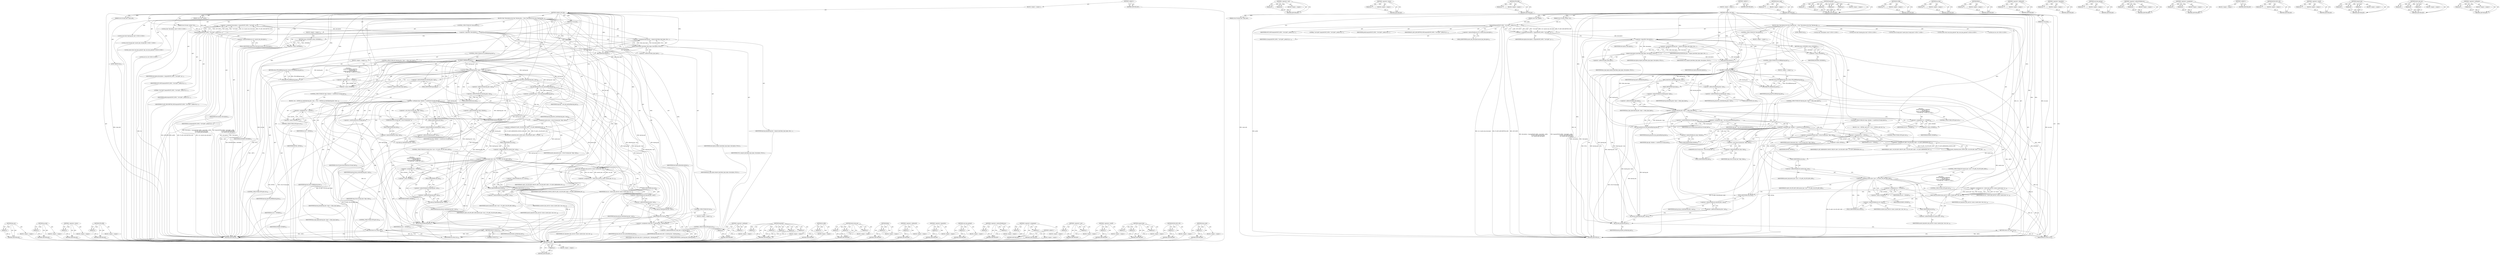 digraph "&lt;operator&gt;.notEquals" {
vulnerable_270 [label=<(METHOD,key_put)>];
vulnerable_271 [label=<(PARAM,p1)>];
vulnerable_272 [label=<(BLOCK,&lt;empty&gt;,&lt;empty&gt;)>];
vulnerable_273 [label=<(METHOD_RETURN,ANY)>];
vulnerable_251 [label=<(METHOD,up_read)>];
vulnerable_252 [label=<(PARAM,p1)>];
vulnerable_253 [label=<(BLOCK,&lt;empty&gt;,&lt;empty&gt;)>];
vulnerable_254 [label=<(METHOD_RETURN,ANY)>];
vulnerable_208 [label=<(METHOD,&lt;operator&gt;.minus)>];
vulnerable_209 [label=<(PARAM,p1)>];
vulnerable_210 [label=<(BLOCK,&lt;empty&gt;,&lt;empty&gt;)>];
vulnerable_211 [label=<(METHOD_RETURN,ANY)>];
vulnerable_230 [label=<(METHOD,PTR_ERR)>];
vulnerable_231 [label=<(PARAM,p1)>];
vulnerable_232 [label=<(BLOCK,&lt;empty&gt;,&lt;empty&gt;)>];
vulnerable_233 [label=<(METHOD_RETURN,ANY)>];
vulnerable_6 [label=<(METHOD,&lt;global&gt;)<SUB>1</SUB>>];
vulnerable_7 [label=<(BLOCK,&lt;empty&gt;,&lt;empty&gt;)<SUB>1</SUB>>];
vulnerable_8 [label=<(METHOD,validate_user_key)<SUB>1</SUB>>];
vulnerable_9 [label=<(PARAM,struct fscrypt_info *crypt_info)<SUB>1</SUB>>];
vulnerable_10 [label=<(PARAM,struct fscrypt_context *ctx)<SUB>2</SUB>>];
vulnerable_11 [label=<(PARAM,u8 *raw_key)<SUB>2</SUB>>];
vulnerable_12 [label=<(PARAM,const char *prefix)<SUB>3</SUB>>];
vulnerable_13 [label=<(BLOCK,{
	char *description;
	struct key *keyring_key;...,{
	char *description;
	struct key *keyring_key;...)<SUB>4</SUB>>];
vulnerable_14 [label="<(LOCAL,char* description: char*)<SUB>5</SUB>>"];
vulnerable_15 [label="<(LOCAL,struct key* keyring_key: key*)<SUB>6</SUB>>"];
vulnerable_16 [label="<(LOCAL,struct fscrypt_key* master_key: fscrypt_key*)<SUB>7</SUB>>"];
vulnerable_17 [label="<(LOCAL,const struct user_key_payload* ukp: user_key_payload*)<SUB>8</SUB>>"];
vulnerable_18 [label="<(LOCAL,int res: int)<SUB>9</SUB>>"];
vulnerable_19 [label=<(&lt;operator&gt;.assignment,description = kasprintf(GFP_NOFS, &quot;%s%*phN&quot;, pr...)<SUB>11</SUB>>];
vulnerable_20 [label=<(IDENTIFIER,description,description = kasprintf(GFP_NOFS, &quot;%s%*phN&quot;, pr...)<SUB>11</SUB>>];
vulnerable_21 [label=<(kasprintf,kasprintf(GFP_NOFS, &quot;%s%*phN&quot;, prefix,
				FS_K...)<SUB>11</SUB>>];
vulnerable_22 [label=<(IDENTIFIER,GFP_NOFS,kasprintf(GFP_NOFS, &quot;%s%*phN&quot;, prefix,
				FS_K...)<SUB>11</SUB>>];
vulnerable_23 [label=<(LITERAL,&quot;%s%*phN&quot;,kasprintf(GFP_NOFS, &quot;%s%*phN&quot;, prefix,
				FS_K...)<SUB>11</SUB>>];
vulnerable_24 [label=<(IDENTIFIER,prefix,kasprintf(GFP_NOFS, &quot;%s%*phN&quot;, prefix,
				FS_K...)<SUB>11</SUB>>];
vulnerable_25 [label=<(IDENTIFIER,FS_KEY_DESCRIPTOR_SIZE,kasprintf(GFP_NOFS, &quot;%s%*phN&quot;, prefix,
				FS_K...)<SUB>12</SUB>>];
vulnerable_26 [label=<(&lt;operator&gt;.indirectFieldAccess,ctx-&gt;master_key_descriptor)<SUB>13</SUB>>];
vulnerable_27 [label=<(IDENTIFIER,ctx,kasprintf(GFP_NOFS, &quot;%s%*phN&quot;, prefix,
				FS_K...)<SUB>13</SUB>>];
vulnerable_28 [label=<(FIELD_IDENTIFIER,master_key_descriptor,master_key_descriptor)<SUB>13</SUB>>];
vulnerable_29 [label=<(CONTROL_STRUCTURE,IF,if (!description))<SUB>14</SUB>>];
vulnerable_30 [label=<(&lt;operator&gt;.logicalNot,!description)<SUB>14</SUB>>];
vulnerable_31 [label=<(IDENTIFIER,description,!description)<SUB>14</SUB>>];
vulnerable_32 [label=<(BLOCK,&lt;empty&gt;,&lt;empty&gt;)<SUB>15</SUB>>];
vulnerable_33 [label=<(RETURN,return -ENOMEM;,return -ENOMEM;)<SUB>15</SUB>>];
vulnerable_34 [label=<(&lt;operator&gt;.minus,-ENOMEM)<SUB>15</SUB>>];
vulnerable_35 [label=<(IDENTIFIER,ENOMEM,-ENOMEM)<SUB>15</SUB>>];
vulnerable_36 [label=<(&lt;operator&gt;.assignment,keyring_key = request_key(&amp;key_type_logon, desc...)<SUB>17</SUB>>];
vulnerable_37 [label=<(IDENTIFIER,keyring_key,keyring_key = request_key(&amp;key_type_logon, desc...)<SUB>17</SUB>>];
vulnerable_38 [label=<(request_key,request_key(&amp;key_type_logon, description, NULL))<SUB>17</SUB>>];
vulnerable_39 [label=<(&lt;operator&gt;.addressOf,&amp;key_type_logon)<SUB>17</SUB>>];
vulnerable_40 [label=<(IDENTIFIER,key_type_logon,request_key(&amp;key_type_logon, description, NULL))<SUB>17</SUB>>];
vulnerable_41 [label=<(IDENTIFIER,description,request_key(&amp;key_type_logon, description, NULL))<SUB>17</SUB>>];
vulnerable_42 [label=<(IDENTIFIER,NULL,request_key(&amp;key_type_logon, description, NULL))<SUB>17</SUB>>];
vulnerable_43 [label=<(kfree,kfree(description))<SUB>18</SUB>>];
vulnerable_44 [label=<(IDENTIFIER,description,kfree(description))<SUB>18</SUB>>];
vulnerable_45 [label=<(CONTROL_STRUCTURE,IF,if (IS_ERR(keyring_key)))<SUB>19</SUB>>];
vulnerable_46 [label=<(IS_ERR,IS_ERR(keyring_key))<SUB>19</SUB>>];
vulnerable_47 [label=<(IDENTIFIER,keyring_key,IS_ERR(keyring_key))<SUB>19</SUB>>];
vulnerable_48 [label=<(BLOCK,&lt;empty&gt;,&lt;empty&gt;)<SUB>20</SUB>>];
vulnerable_49 [label=<(RETURN,return PTR_ERR(keyring_key);,return PTR_ERR(keyring_key);)<SUB>20</SUB>>];
vulnerable_50 [label=<(PTR_ERR,PTR_ERR(keyring_key))<SUB>20</SUB>>];
vulnerable_51 [label=<(IDENTIFIER,keyring_key,PTR_ERR(keyring_key))<SUB>20</SUB>>];
vulnerable_52 [label=<(CONTROL_STRUCTURE,IF,if (keyring_key-&gt;type != &amp;key_type_logon))<SUB>22</SUB>>];
vulnerable_53 [label=<(&lt;operator&gt;.notEquals,keyring_key-&gt;type != &amp;key_type_logon)<SUB>22</SUB>>];
vulnerable_54 [label=<(&lt;operator&gt;.indirectFieldAccess,keyring_key-&gt;type)<SUB>22</SUB>>];
vulnerable_55 [label=<(IDENTIFIER,keyring_key,keyring_key-&gt;type != &amp;key_type_logon)<SUB>22</SUB>>];
vulnerable_56 [label=<(FIELD_IDENTIFIER,type,type)<SUB>22</SUB>>];
vulnerable_57 [label=<(&lt;operator&gt;.addressOf,&amp;key_type_logon)<SUB>22</SUB>>];
vulnerable_58 [label=<(IDENTIFIER,key_type_logon,keyring_key-&gt;type != &amp;key_type_logon)<SUB>22</SUB>>];
vulnerable_59 [label="<(BLOCK,{
 		printk_once(KERN_WARNING
 				&quot;%s: key typ...,{
 		printk_once(KERN_WARNING
 				&quot;%s: key typ...)<SUB>22</SUB>>"];
vulnerable_60 [label=<(&lt;operator&gt;.assignment,res = -ENOKEY)<SUB>25</SUB>>];
vulnerable_61 [label=<(IDENTIFIER,res,res = -ENOKEY)<SUB>25</SUB>>];
vulnerable_62 [label=<(&lt;operator&gt;.minus,-ENOKEY)<SUB>25</SUB>>];
vulnerable_63 [label=<(IDENTIFIER,ENOKEY,-ENOKEY)<SUB>25</SUB>>];
vulnerable_64 [label=<(CONTROL_STRUCTURE,GOTO,goto out;)<SUB>26</SUB>>];
vulnerable_65 [label=<(down_read,down_read(&amp;keyring_key-&gt;sem))<SUB>28</SUB>>];
vulnerable_66 [label=<(&lt;operator&gt;.addressOf,&amp;keyring_key-&gt;sem)<SUB>28</SUB>>];
vulnerable_67 [label=<(&lt;operator&gt;.indirectFieldAccess,keyring_key-&gt;sem)<SUB>28</SUB>>];
vulnerable_68 [label=<(IDENTIFIER,keyring_key,down_read(&amp;keyring_key-&gt;sem))<SUB>28</SUB>>];
vulnerable_69 [label=<(FIELD_IDENTIFIER,sem,sem)<SUB>28</SUB>>];
vulnerable_70 [label=<(&lt;operator&gt;.assignment,ukp = user_key_payload(keyring_key))<SUB>29</SUB>>];
vulnerable_71 [label=<(IDENTIFIER,ukp,ukp = user_key_payload(keyring_key))<SUB>29</SUB>>];
vulnerable_72 [label=<(user_key_payload,user_key_payload(keyring_key))<SUB>29</SUB>>];
vulnerable_73 [label=<(IDENTIFIER,keyring_key,user_key_payload(keyring_key))<SUB>29</SUB>>];
vulnerable_74 [label=<(CONTROL_STRUCTURE,IF,if (ukp-&gt;datalen != sizeof(struct fscrypt_key)))<SUB>30</SUB>>];
vulnerable_75 [label=<(&lt;operator&gt;.notEquals,ukp-&gt;datalen != sizeof(struct fscrypt_key))<SUB>30</SUB>>];
vulnerable_76 [label=<(&lt;operator&gt;.indirectFieldAccess,ukp-&gt;datalen)<SUB>30</SUB>>];
vulnerable_77 [label=<(IDENTIFIER,ukp,ukp-&gt;datalen != sizeof(struct fscrypt_key))<SUB>30</SUB>>];
vulnerable_78 [label=<(FIELD_IDENTIFIER,datalen,datalen)<SUB>30</SUB>>];
vulnerable_79 [label=<(&lt;operator&gt;.sizeOf,sizeof(struct fscrypt_key))<SUB>30</SUB>>];
vulnerable_80 [label=<(IDENTIFIER,struct fscrypt_key,sizeof(struct fscrypt_key))<SUB>30</SUB>>];
vulnerable_81 [label=<(BLOCK,{
 		res = -EINVAL;
		up_read(&amp;keyring_key-&gt;sem...,{
 		res = -EINVAL;
		up_read(&amp;keyring_key-&gt;sem...)<SUB>30</SUB>>];
vulnerable_82 [label=<(&lt;operator&gt;.assignment,res = -EINVAL)<SUB>31</SUB>>];
vulnerable_83 [label=<(IDENTIFIER,res,res = -EINVAL)<SUB>31</SUB>>];
vulnerable_84 [label=<(&lt;operator&gt;.minus,-EINVAL)<SUB>31</SUB>>];
vulnerable_85 [label=<(IDENTIFIER,EINVAL,-EINVAL)<SUB>31</SUB>>];
vulnerable_86 [label=<(up_read,up_read(&amp;keyring_key-&gt;sem))<SUB>32</SUB>>];
vulnerable_87 [label=<(&lt;operator&gt;.addressOf,&amp;keyring_key-&gt;sem)<SUB>32</SUB>>];
vulnerable_88 [label=<(&lt;operator&gt;.indirectFieldAccess,keyring_key-&gt;sem)<SUB>32</SUB>>];
vulnerable_89 [label=<(IDENTIFIER,keyring_key,up_read(&amp;keyring_key-&gt;sem))<SUB>32</SUB>>];
vulnerable_90 [label=<(FIELD_IDENTIFIER,sem,sem)<SUB>32</SUB>>];
vulnerable_91 [label=<(CONTROL_STRUCTURE,GOTO,goto out;)<SUB>33</SUB>>];
vulnerable_92 [label=<(&lt;operator&gt;.assignment,master_key = (struct fscrypt_key *)ukp-&gt;data)<SUB>35</SUB>>];
vulnerable_93 [label=<(IDENTIFIER,master_key,master_key = (struct fscrypt_key *)ukp-&gt;data)<SUB>35</SUB>>];
vulnerable_94 [label=<(&lt;operator&gt;.cast,(struct fscrypt_key *)ukp-&gt;data)<SUB>35</SUB>>];
vulnerable_95 [label=<(UNKNOWN,struct fscrypt_key *,struct fscrypt_key *)<SUB>35</SUB>>];
vulnerable_96 [label=<(&lt;operator&gt;.indirectFieldAccess,ukp-&gt;data)<SUB>35</SUB>>];
vulnerable_97 [label=<(IDENTIFIER,ukp,(struct fscrypt_key *)ukp-&gt;data)<SUB>35</SUB>>];
vulnerable_98 [label=<(FIELD_IDENTIFIER,data,data)<SUB>35</SUB>>];
vulnerable_99 [label=<(BUILD_BUG_ON,BUILD_BUG_ON(FS_AES_128_ECB_KEY_SIZE != FS_KEY_...)<SUB>36</SUB>>];
vulnerable_100 [label=<(&lt;operator&gt;.notEquals,FS_AES_128_ECB_KEY_SIZE != FS_KEY_DERIVATION_NO...)<SUB>36</SUB>>];
vulnerable_101 [label=<(IDENTIFIER,FS_AES_128_ECB_KEY_SIZE,FS_AES_128_ECB_KEY_SIZE != FS_KEY_DERIVATION_NO...)<SUB>36</SUB>>];
vulnerable_102 [label=<(IDENTIFIER,FS_KEY_DERIVATION_NONCE_SIZE,FS_AES_128_ECB_KEY_SIZE != FS_KEY_DERIVATION_NO...)<SUB>36</SUB>>];
vulnerable_103 [label=<(CONTROL_STRUCTURE,IF,if (master_key-&gt;size != FS_AES_256_XTS_KEY_SIZE))<SUB>38</SUB>>];
vulnerable_104 [label=<(&lt;operator&gt;.notEquals,master_key-&gt;size != FS_AES_256_XTS_KEY_SIZE)<SUB>38</SUB>>];
vulnerable_105 [label=<(&lt;operator&gt;.indirectFieldAccess,master_key-&gt;size)<SUB>38</SUB>>];
vulnerable_106 [label=<(IDENTIFIER,master_key,master_key-&gt;size != FS_AES_256_XTS_KEY_SIZE)<SUB>38</SUB>>];
vulnerable_107 [label=<(FIELD_IDENTIFIER,size,size)<SUB>38</SUB>>];
vulnerable_108 [label=<(IDENTIFIER,FS_AES_256_XTS_KEY_SIZE,master_key-&gt;size != FS_AES_256_XTS_KEY_SIZE)<SUB>38</SUB>>];
vulnerable_109 [label="<(BLOCK,{
		printk_once(KERN_WARNING
 				&quot;%s: key size...,{
		printk_once(KERN_WARNING
 				&quot;%s: key size...)<SUB>38</SUB>>"];
vulnerable_110 [label=<(&lt;operator&gt;.assignment,res = -ENOKEY)<SUB>42</SUB>>];
vulnerable_111 [label=<(IDENTIFIER,res,res = -ENOKEY)<SUB>42</SUB>>];
vulnerable_112 [label=<(&lt;operator&gt;.minus,-ENOKEY)<SUB>42</SUB>>];
vulnerable_113 [label=<(IDENTIFIER,ENOKEY,-ENOKEY)<SUB>42</SUB>>];
vulnerable_114 [label=<(up_read,up_read(&amp;keyring_key-&gt;sem))<SUB>43</SUB>>];
vulnerable_115 [label=<(&lt;operator&gt;.addressOf,&amp;keyring_key-&gt;sem)<SUB>43</SUB>>];
vulnerable_116 [label=<(&lt;operator&gt;.indirectFieldAccess,keyring_key-&gt;sem)<SUB>43</SUB>>];
vulnerable_117 [label=<(IDENTIFIER,keyring_key,up_read(&amp;keyring_key-&gt;sem))<SUB>43</SUB>>];
vulnerable_118 [label=<(FIELD_IDENTIFIER,sem,sem)<SUB>43</SUB>>];
vulnerable_119 [label=<(CONTROL_STRUCTURE,GOTO,goto out;)<SUB>44</SUB>>];
vulnerable_120 [label=<(&lt;operator&gt;.assignment,res = derive_key_aes(ctx-&gt;nonce, master_key-&gt;ra...)<SUB>46</SUB>>];
vulnerable_121 [label=<(IDENTIFIER,res,res = derive_key_aes(ctx-&gt;nonce, master_key-&gt;ra...)<SUB>46</SUB>>];
vulnerable_122 [label=<(derive_key_aes,derive_key_aes(ctx-&gt;nonce, master_key-&gt;raw, raw...)<SUB>46</SUB>>];
vulnerable_123 [label=<(&lt;operator&gt;.indirectFieldAccess,ctx-&gt;nonce)<SUB>46</SUB>>];
vulnerable_124 [label=<(IDENTIFIER,ctx,derive_key_aes(ctx-&gt;nonce, master_key-&gt;raw, raw...)<SUB>46</SUB>>];
vulnerable_125 [label=<(FIELD_IDENTIFIER,nonce,nonce)<SUB>46</SUB>>];
vulnerable_126 [label=<(&lt;operator&gt;.indirectFieldAccess,master_key-&gt;raw)<SUB>46</SUB>>];
vulnerable_127 [label=<(IDENTIFIER,master_key,derive_key_aes(ctx-&gt;nonce, master_key-&gt;raw, raw...)<SUB>46</SUB>>];
vulnerable_128 [label=<(FIELD_IDENTIFIER,raw,raw)<SUB>46</SUB>>];
vulnerable_129 [label=<(IDENTIFIER,raw_key,derive_key_aes(ctx-&gt;nonce, master_key-&gt;raw, raw...)<SUB>46</SUB>>];
vulnerable_130 [label=<(up_read,up_read(&amp;keyring_key-&gt;sem))<SUB>47</SUB>>];
vulnerable_131 [label=<(&lt;operator&gt;.addressOf,&amp;keyring_key-&gt;sem)<SUB>47</SUB>>];
vulnerable_132 [label=<(&lt;operator&gt;.indirectFieldAccess,keyring_key-&gt;sem)<SUB>47</SUB>>];
vulnerable_133 [label=<(IDENTIFIER,keyring_key,up_read(&amp;keyring_key-&gt;sem))<SUB>47</SUB>>];
vulnerable_134 [label=<(FIELD_IDENTIFIER,sem,sem)<SUB>47</SUB>>];
vulnerable_135 [label=<(CONTROL_STRUCTURE,IF,if (res))<SUB>48</SUB>>];
vulnerable_136 [label=<(IDENTIFIER,res,if (res))<SUB>48</SUB>>];
vulnerable_137 [label=<(BLOCK,&lt;empty&gt;,&lt;empty&gt;)<SUB>49</SUB>>];
vulnerable_138 [label=<(CONTROL_STRUCTURE,GOTO,goto out;)<SUB>49</SUB>>];
vulnerable_139 [label=<(&lt;operator&gt;.assignment,crypt_info-&gt;ci_keyring_key = keyring_key)<SUB>50</SUB>>];
vulnerable_140 [label=<(&lt;operator&gt;.indirectFieldAccess,crypt_info-&gt;ci_keyring_key)<SUB>50</SUB>>];
vulnerable_141 [label=<(IDENTIFIER,crypt_info,crypt_info-&gt;ci_keyring_key = keyring_key)<SUB>50</SUB>>];
vulnerable_142 [label=<(FIELD_IDENTIFIER,ci_keyring_key,ci_keyring_key)<SUB>50</SUB>>];
vulnerable_143 [label=<(IDENTIFIER,keyring_key,crypt_info-&gt;ci_keyring_key = keyring_key)<SUB>50</SUB>>];
vulnerable_144 [label=<(RETURN,return 0;,return 0;)<SUB>51</SUB>>];
vulnerable_145 [label=<(LITERAL,0,return 0;)<SUB>51</SUB>>];
vulnerable_146 [label=<(JUMP_TARGET,out)<SUB>52</SUB>>];
vulnerable_147 [label=<(key_put,key_put(keyring_key))<SUB>53</SUB>>];
vulnerable_148 [label=<(IDENTIFIER,keyring_key,key_put(keyring_key))<SUB>53</SUB>>];
vulnerable_149 [label=<(RETURN,return res;,return res;)<SUB>54</SUB>>];
vulnerable_150 [label=<(IDENTIFIER,res,return res;)<SUB>54</SUB>>];
vulnerable_151 [label=<(METHOD_RETURN,int)<SUB>1</SUB>>];
vulnerable_153 [label=<(METHOD_RETURN,ANY)<SUB>1</SUB>>];
vulnerable_234 [label=<(METHOD,&lt;operator&gt;.notEquals)>];
vulnerable_235 [label=<(PARAM,p1)>];
vulnerable_236 [label=<(PARAM,p2)>];
vulnerable_237 [label=<(BLOCK,&lt;empty&gt;,&lt;empty&gt;)>];
vulnerable_238 [label=<(METHOD_RETURN,ANY)>];
vulnerable_191 [label=<(METHOD,kasprintf)>];
vulnerable_192 [label=<(PARAM,p1)>];
vulnerable_193 [label=<(PARAM,p2)>];
vulnerable_194 [label=<(PARAM,p3)>];
vulnerable_195 [label=<(PARAM,p4)>];
vulnerable_196 [label=<(PARAM,p5)>];
vulnerable_197 [label=<(BLOCK,&lt;empty&gt;,&lt;empty&gt;)>];
vulnerable_198 [label=<(METHOD_RETURN,ANY)>];
vulnerable_226 [label=<(METHOD,IS_ERR)>];
vulnerable_227 [label=<(PARAM,p1)>];
vulnerable_228 [label=<(BLOCK,&lt;empty&gt;,&lt;empty&gt;)>];
vulnerable_229 [label=<(METHOD_RETURN,ANY)>];
vulnerable_264 [label=<(METHOD,derive_key_aes)>];
vulnerable_265 [label=<(PARAM,p1)>];
vulnerable_266 [label=<(PARAM,p2)>];
vulnerable_267 [label=<(PARAM,p3)>];
vulnerable_268 [label=<(BLOCK,&lt;empty&gt;,&lt;empty&gt;)>];
vulnerable_269 [label=<(METHOD_RETURN,ANY)>];
vulnerable_222 [label=<(METHOD,kfree)>];
vulnerable_223 [label=<(PARAM,p1)>];
vulnerable_224 [label=<(BLOCK,&lt;empty&gt;,&lt;empty&gt;)>];
vulnerable_225 [label=<(METHOD_RETURN,ANY)>];
vulnerable_218 [label=<(METHOD,&lt;operator&gt;.addressOf)>];
vulnerable_219 [label=<(PARAM,p1)>];
vulnerable_220 [label=<(BLOCK,&lt;empty&gt;,&lt;empty&gt;)>];
vulnerable_221 [label=<(METHOD_RETURN,ANY)>];
vulnerable_204 [label=<(METHOD,&lt;operator&gt;.logicalNot)>];
vulnerable_205 [label=<(PARAM,p1)>];
vulnerable_206 [label=<(BLOCK,&lt;empty&gt;,&lt;empty&gt;)>];
vulnerable_207 [label=<(METHOD_RETURN,ANY)>];
vulnerable_243 [label=<(METHOD,user_key_payload)>];
vulnerable_244 [label=<(PARAM,p1)>];
vulnerable_245 [label=<(BLOCK,&lt;empty&gt;,&lt;empty&gt;)>];
vulnerable_246 [label=<(METHOD_RETURN,ANY)>];
vulnerable_199 [label=<(METHOD,&lt;operator&gt;.indirectFieldAccess)>];
vulnerable_200 [label=<(PARAM,p1)>];
vulnerable_201 [label=<(PARAM,p2)>];
vulnerable_202 [label=<(BLOCK,&lt;empty&gt;,&lt;empty&gt;)>];
vulnerable_203 [label=<(METHOD_RETURN,ANY)>];
vulnerable_186 [label=<(METHOD,&lt;operator&gt;.assignment)>];
vulnerable_187 [label=<(PARAM,p1)>];
vulnerable_188 [label=<(PARAM,p2)>];
vulnerable_189 [label=<(BLOCK,&lt;empty&gt;,&lt;empty&gt;)>];
vulnerable_190 [label=<(METHOD_RETURN,ANY)>];
vulnerable_180 [label=<(METHOD,&lt;global&gt;)<SUB>1</SUB>>];
vulnerable_181 [label=<(BLOCK,&lt;empty&gt;,&lt;empty&gt;)>];
vulnerable_182 [label=<(METHOD_RETURN,ANY)>];
vulnerable_255 [label=<(METHOD,&lt;operator&gt;.cast)>];
vulnerable_256 [label=<(PARAM,p1)>];
vulnerable_257 [label=<(PARAM,p2)>];
vulnerable_258 [label=<(BLOCK,&lt;empty&gt;,&lt;empty&gt;)>];
vulnerable_259 [label=<(METHOD_RETURN,ANY)>];
vulnerable_247 [label=<(METHOD,&lt;operator&gt;.sizeOf)>];
vulnerable_248 [label=<(PARAM,p1)>];
vulnerable_249 [label=<(BLOCK,&lt;empty&gt;,&lt;empty&gt;)>];
vulnerable_250 [label=<(METHOD_RETURN,ANY)>];
vulnerable_212 [label=<(METHOD,request_key)>];
vulnerable_213 [label=<(PARAM,p1)>];
vulnerable_214 [label=<(PARAM,p2)>];
vulnerable_215 [label=<(PARAM,p3)>];
vulnerable_216 [label=<(BLOCK,&lt;empty&gt;,&lt;empty&gt;)>];
vulnerable_217 [label=<(METHOD_RETURN,ANY)>];
vulnerable_260 [label=<(METHOD,BUILD_BUG_ON)>];
vulnerable_261 [label=<(PARAM,p1)>];
vulnerable_262 [label=<(BLOCK,&lt;empty&gt;,&lt;empty&gt;)>];
vulnerable_263 [label=<(METHOD_RETURN,ANY)>];
vulnerable_239 [label=<(METHOD,down_read)>];
vulnerable_240 [label=<(PARAM,p1)>];
vulnerable_241 [label=<(BLOCK,&lt;empty&gt;,&lt;empty&gt;)>];
vulnerable_242 [label=<(METHOD_RETURN,ANY)>];
fixed_249 [label=<(METHOD,key_put)>];
fixed_250 [label=<(PARAM,p1)>];
fixed_251 [label=<(BLOCK,&lt;empty&gt;,&lt;empty&gt;)>];
fixed_252 [label=<(METHOD_RETURN,ANY)>];
fixed_230 [label=<(METHOD,&lt;operator&gt;.cast)>];
fixed_231 [label=<(PARAM,p1)>];
fixed_232 [label=<(PARAM,p2)>];
fixed_233 [label=<(BLOCK,&lt;empty&gt;,&lt;empty&gt;)>];
fixed_234 [label=<(METHOD_RETURN,ANY)>];
fixed_187 [label=<(METHOD,&lt;operator&gt;.minus)>];
fixed_188 [label=<(PARAM,p1)>];
fixed_189 [label=<(BLOCK,&lt;empty&gt;,&lt;empty&gt;)>];
fixed_190 [label=<(METHOD_RETURN,ANY)>];
fixed_209 [label=<(METHOD,PTR_ERR)>];
fixed_210 [label=<(PARAM,p1)>];
fixed_211 [label=<(BLOCK,&lt;empty&gt;,&lt;empty&gt;)>];
fixed_212 [label=<(METHOD_RETURN,ANY)>];
fixed_6 [label=<(METHOD,&lt;global&gt;)<SUB>1</SUB>>];
fixed_7 [label=<(BLOCK,&lt;empty&gt;,&lt;empty&gt;)<SUB>1</SUB>>];
fixed_8 [label=<(METHOD,validate_user_key)<SUB>1</SUB>>];
fixed_9 [label=<(PARAM,struct fscrypt_info *crypt_info)<SUB>1</SUB>>];
fixed_10 [label=<(PARAM,struct fscrypt_context *ctx)<SUB>2</SUB>>];
fixed_11 [label=<(PARAM,u8 *raw_key)<SUB>2</SUB>>];
fixed_12 [label=<(PARAM,const char *prefix)<SUB>3</SUB>>];
fixed_13 [label=<(BLOCK,{
	char *description;
	struct key *keyring_key;...,{
	char *description;
	struct key *keyring_key;...)<SUB>4</SUB>>];
fixed_14 [label="<(LOCAL,char* description: char*)<SUB>5</SUB>>"];
fixed_15 [label="<(LOCAL,struct key* keyring_key: key*)<SUB>6</SUB>>"];
fixed_16 [label="<(LOCAL,struct fscrypt_key* master_key: fscrypt_key*)<SUB>7</SUB>>"];
fixed_17 [label="<(LOCAL,const struct user_key_payload* ukp: user_key_payload*)<SUB>8</SUB>>"];
fixed_18 [label="<(LOCAL,int res: int)<SUB>9</SUB>>"];
fixed_19 [label=<(&lt;operator&gt;.assignment,description = kasprintf(GFP_NOFS, &quot;%s%*phN&quot;, pr...)<SUB>11</SUB>>];
fixed_20 [label=<(IDENTIFIER,description,description = kasprintf(GFP_NOFS, &quot;%s%*phN&quot;, pr...)<SUB>11</SUB>>];
fixed_21 [label=<(kasprintf,kasprintf(GFP_NOFS, &quot;%s%*phN&quot;, prefix,
				FS_K...)<SUB>11</SUB>>];
fixed_22 [label=<(IDENTIFIER,GFP_NOFS,kasprintf(GFP_NOFS, &quot;%s%*phN&quot;, prefix,
				FS_K...)<SUB>11</SUB>>];
fixed_23 [label=<(LITERAL,&quot;%s%*phN&quot;,kasprintf(GFP_NOFS, &quot;%s%*phN&quot;, prefix,
				FS_K...)<SUB>11</SUB>>];
fixed_24 [label=<(IDENTIFIER,prefix,kasprintf(GFP_NOFS, &quot;%s%*phN&quot;, prefix,
				FS_K...)<SUB>11</SUB>>];
fixed_25 [label=<(IDENTIFIER,FS_KEY_DESCRIPTOR_SIZE,kasprintf(GFP_NOFS, &quot;%s%*phN&quot;, prefix,
				FS_K...)<SUB>12</SUB>>];
fixed_26 [label=<(&lt;operator&gt;.indirectFieldAccess,ctx-&gt;master_key_descriptor)<SUB>13</SUB>>];
fixed_27 [label=<(IDENTIFIER,ctx,kasprintf(GFP_NOFS, &quot;%s%*phN&quot;, prefix,
				FS_K...)<SUB>13</SUB>>];
fixed_28 [label=<(FIELD_IDENTIFIER,master_key_descriptor,master_key_descriptor)<SUB>13</SUB>>];
fixed_29 [label=<(CONTROL_STRUCTURE,IF,if (!description))<SUB>14</SUB>>];
fixed_30 [label=<(&lt;operator&gt;.logicalNot,!description)<SUB>14</SUB>>];
fixed_31 [label=<(IDENTIFIER,description,!description)<SUB>14</SUB>>];
fixed_32 [label=<(BLOCK,&lt;empty&gt;,&lt;empty&gt;)<SUB>15</SUB>>];
fixed_33 [label=<(RETURN,return -ENOMEM;,return -ENOMEM;)<SUB>15</SUB>>];
fixed_34 [label=<(&lt;operator&gt;.minus,-ENOMEM)<SUB>15</SUB>>];
fixed_35 [label=<(IDENTIFIER,ENOMEM,-ENOMEM)<SUB>15</SUB>>];
fixed_36 [label=<(&lt;operator&gt;.assignment,keyring_key = request_key(&amp;key_type_logon, desc...)<SUB>17</SUB>>];
fixed_37 [label=<(IDENTIFIER,keyring_key,keyring_key = request_key(&amp;key_type_logon, desc...)<SUB>17</SUB>>];
fixed_38 [label=<(request_key,request_key(&amp;key_type_logon, description, NULL))<SUB>17</SUB>>];
fixed_39 [label=<(&lt;operator&gt;.addressOf,&amp;key_type_logon)<SUB>17</SUB>>];
fixed_40 [label=<(IDENTIFIER,key_type_logon,request_key(&amp;key_type_logon, description, NULL))<SUB>17</SUB>>];
fixed_41 [label=<(IDENTIFIER,description,request_key(&amp;key_type_logon, description, NULL))<SUB>17</SUB>>];
fixed_42 [label=<(IDENTIFIER,NULL,request_key(&amp;key_type_logon, description, NULL))<SUB>17</SUB>>];
fixed_43 [label=<(kfree,kfree(description))<SUB>18</SUB>>];
fixed_44 [label=<(IDENTIFIER,description,kfree(description))<SUB>18</SUB>>];
fixed_45 [label=<(CONTROL_STRUCTURE,IF,if (IS_ERR(keyring_key)))<SUB>19</SUB>>];
fixed_46 [label=<(IS_ERR,IS_ERR(keyring_key))<SUB>19</SUB>>];
fixed_47 [label=<(IDENTIFIER,keyring_key,IS_ERR(keyring_key))<SUB>19</SUB>>];
fixed_48 [label=<(BLOCK,&lt;empty&gt;,&lt;empty&gt;)<SUB>20</SUB>>];
fixed_49 [label=<(RETURN,return PTR_ERR(keyring_key);,return PTR_ERR(keyring_key);)<SUB>20</SUB>>];
fixed_50 [label=<(PTR_ERR,PTR_ERR(keyring_key))<SUB>20</SUB>>];
fixed_51 [label=<(IDENTIFIER,keyring_key,PTR_ERR(keyring_key))<SUB>20</SUB>>];
fixed_52 [label=<(down_read,down_read(&amp;keyring_key-&gt;sem))<SUB>21</SUB>>];
fixed_53 [label=<(&lt;operator&gt;.addressOf,&amp;keyring_key-&gt;sem)<SUB>21</SUB>>];
fixed_54 [label=<(&lt;operator&gt;.indirectFieldAccess,keyring_key-&gt;sem)<SUB>21</SUB>>];
fixed_55 [label=<(IDENTIFIER,keyring_key,down_read(&amp;keyring_key-&gt;sem))<SUB>21</SUB>>];
fixed_56 [label=<(FIELD_IDENTIFIER,sem,sem)<SUB>21</SUB>>];
fixed_57 [label=<(CONTROL_STRUCTURE,IF,if (keyring_key-&gt;type != &amp;key_type_logon))<SUB>23</SUB>>];
fixed_58 [label=<(&lt;operator&gt;.notEquals,keyring_key-&gt;type != &amp;key_type_logon)<SUB>23</SUB>>];
fixed_59 [label=<(&lt;operator&gt;.indirectFieldAccess,keyring_key-&gt;type)<SUB>23</SUB>>];
fixed_60 [label=<(IDENTIFIER,keyring_key,keyring_key-&gt;type != &amp;key_type_logon)<SUB>23</SUB>>];
fixed_61 [label=<(FIELD_IDENTIFIER,type,type)<SUB>23</SUB>>];
fixed_62 [label=<(&lt;operator&gt;.addressOf,&amp;key_type_logon)<SUB>23</SUB>>];
fixed_63 [label=<(IDENTIFIER,key_type_logon,keyring_key-&gt;type != &amp;key_type_logon)<SUB>23</SUB>>];
fixed_64 [label="<(BLOCK,{
 		printk_once(KERN_WARNING
 				&quot;%s: key typ...,{
 		printk_once(KERN_WARNING
 				&quot;%s: key typ...)<SUB>23</SUB>>"];
fixed_65 [label=<(&lt;operator&gt;.assignment,res = -ENOKEY)<SUB>26</SUB>>];
fixed_66 [label=<(IDENTIFIER,res,res = -ENOKEY)<SUB>26</SUB>>];
fixed_67 [label=<(&lt;operator&gt;.minus,-ENOKEY)<SUB>26</SUB>>];
fixed_68 [label=<(IDENTIFIER,ENOKEY,-ENOKEY)<SUB>26</SUB>>];
fixed_69 [label=<(CONTROL_STRUCTURE,GOTO,goto out;)<SUB>27</SUB>>];
fixed_70 [label=<(&lt;operator&gt;.assignment,ukp = user_key_payload(keyring_key))<SUB>29</SUB>>];
fixed_71 [label=<(IDENTIFIER,ukp,ukp = user_key_payload(keyring_key))<SUB>29</SUB>>];
fixed_72 [label=<(user_key_payload,user_key_payload(keyring_key))<SUB>29</SUB>>];
fixed_73 [label=<(IDENTIFIER,keyring_key,user_key_payload(keyring_key))<SUB>29</SUB>>];
fixed_74 [label=<(CONTROL_STRUCTURE,IF,if (ukp-&gt;datalen != sizeof(struct fscrypt_key)))<SUB>30</SUB>>];
fixed_75 [label=<(&lt;operator&gt;.notEquals,ukp-&gt;datalen != sizeof(struct fscrypt_key))<SUB>30</SUB>>];
fixed_76 [label=<(&lt;operator&gt;.indirectFieldAccess,ukp-&gt;datalen)<SUB>30</SUB>>];
fixed_77 [label=<(IDENTIFIER,ukp,ukp-&gt;datalen != sizeof(struct fscrypt_key))<SUB>30</SUB>>];
fixed_78 [label=<(FIELD_IDENTIFIER,datalen,datalen)<SUB>30</SUB>>];
fixed_79 [label=<(&lt;operator&gt;.sizeOf,sizeof(struct fscrypt_key))<SUB>30</SUB>>];
fixed_80 [label=<(IDENTIFIER,struct fscrypt_key,sizeof(struct fscrypt_key))<SUB>30</SUB>>];
fixed_81 [label=<(BLOCK,{
 		res = -EINVAL;
 		goto out;
 	},{
 		res = -EINVAL;
 		goto out;
 	})<SUB>30</SUB>>];
fixed_82 [label=<(&lt;operator&gt;.assignment,res = -EINVAL)<SUB>31</SUB>>];
fixed_83 [label=<(IDENTIFIER,res,res = -EINVAL)<SUB>31</SUB>>];
fixed_84 [label=<(&lt;operator&gt;.minus,-EINVAL)<SUB>31</SUB>>];
fixed_85 [label=<(IDENTIFIER,EINVAL,-EINVAL)<SUB>31</SUB>>];
fixed_86 [label=<(CONTROL_STRUCTURE,GOTO,goto out;)<SUB>32</SUB>>];
fixed_87 [label=<(&lt;operator&gt;.assignment,master_key = (struct fscrypt_key *)ukp-&gt;data)<SUB>34</SUB>>];
fixed_88 [label=<(IDENTIFIER,master_key,master_key = (struct fscrypt_key *)ukp-&gt;data)<SUB>34</SUB>>];
fixed_89 [label=<(&lt;operator&gt;.cast,(struct fscrypt_key *)ukp-&gt;data)<SUB>34</SUB>>];
fixed_90 [label=<(UNKNOWN,struct fscrypt_key *,struct fscrypt_key *)<SUB>34</SUB>>];
fixed_91 [label=<(&lt;operator&gt;.indirectFieldAccess,ukp-&gt;data)<SUB>34</SUB>>];
fixed_92 [label=<(IDENTIFIER,ukp,(struct fscrypt_key *)ukp-&gt;data)<SUB>34</SUB>>];
fixed_93 [label=<(FIELD_IDENTIFIER,data,data)<SUB>34</SUB>>];
fixed_94 [label=<(BUILD_BUG_ON,BUILD_BUG_ON(FS_AES_128_ECB_KEY_SIZE != FS_KEY_...)<SUB>35</SUB>>];
fixed_95 [label=<(&lt;operator&gt;.notEquals,FS_AES_128_ECB_KEY_SIZE != FS_KEY_DERIVATION_NO...)<SUB>35</SUB>>];
fixed_96 [label=<(IDENTIFIER,FS_AES_128_ECB_KEY_SIZE,FS_AES_128_ECB_KEY_SIZE != FS_KEY_DERIVATION_NO...)<SUB>35</SUB>>];
fixed_97 [label=<(IDENTIFIER,FS_KEY_DERIVATION_NONCE_SIZE,FS_AES_128_ECB_KEY_SIZE != FS_KEY_DERIVATION_NO...)<SUB>35</SUB>>];
fixed_98 [label=<(CONTROL_STRUCTURE,IF,if (master_key-&gt;size != FS_AES_256_XTS_KEY_SIZE))<SUB>37</SUB>>];
fixed_99 [label=<(&lt;operator&gt;.notEquals,master_key-&gt;size != FS_AES_256_XTS_KEY_SIZE)<SUB>37</SUB>>];
fixed_100 [label=<(&lt;operator&gt;.indirectFieldAccess,master_key-&gt;size)<SUB>37</SUB>>];
fixed_101 [label=<(IDENTIFIER,master_key,master_key-&gt;size != FS_AES_256_XTS_KEY_SIZE)<SUB>37</SUB>>];
fixed_102 [label=<(FIELD_IDENTIFIER,size,size)<SUB>37</SUB>>];
fixed_103 [label=<(IDENTIFIER,FS_AES_256_XTS_KEY_SIZE,master_key-&gt;size != FS_AES_256_XTS_KEY_SIZE)<SUB>37</SUB>>];
fixed_104 [label="<(BLOCK,{
		printk_once(KERN_WARNING
 				&quot;%s: key size...,{
		printk_once(KERN_WARNING
 				&quot;%s: key size...)<SUB>37</SUB>>"];
fixed_105 [label=<(&lt;operator&gt;.assignment,res = -ENOKEY)<SUB>41</SUB>>];
fixed_106 [label=<(IDENTIFIER,res,res = -ENOKEY)<SUB>41</SUB>>];
fixed_107 [label=<(&lt;operator&gt;.minus,-ENOKEY)<SUB>41</SUB>>];
fixed_108 [label=<(IDENTIFIER,ENOKEY,-ENOKEY)<SUB>41</SUB>>];
fixed_109 [label=<(CONTROL_STRUCTURE,GOTO,goto out;)<SUB>42</SUB>>];
fixed_110 [label=<(&lt;operator&gt;.assignment,res = derive_key_aes(ctx-&gt;nonce, master_key-&gt;ra...)<SUB>44</SUB>>];
fixed_111 [label=<(IDENTIFIER,res,res = derive_key_aes(ctx-&gt;nonce, master_key-&gt;ra...)<SUB>44</SUB>>];
fixed_112 [label=<(derive_key_aes,derive_key_aes(ctx-&gt;nonce, master_key-&gt;raw, raw...)<SUB>44</SUB>>];
fixed_113 [label=<(&lt;operator&gt;.indirectFieldAccess,ctx-&gt;nonce)<SUB>44</SUB>>];
fixed_114 [label=<(IDENTIFIER,ctx,derive_key_aes(ctx-&gt;nonce, master_key-&gt;raw, raw...)<SUB>44</SUB>>];
fixed_115 [label=<(FIELD_IDENTIFIER,nonce,nonce)<SUB>44</SUB>>];
fixed_116 [label=<(&lt;operator&gt;.indirectFieldAccess,master_key-&gt;raw)<SUB>44</SUB>>];
fixed_117 [label=<(IDENTIFIER,master_key,derive_key_aes(ctx-&gt;nonce, master_key-&gt;raw, raw...)<SUB>44</SUB>>];
fixed_118 [label=<(FIELD_IDENTIFIER,raw,raw)<SUB>44</SUB>>];
fixed_119 [label=<(IDENTIFIER,raw_key,derive_key_aes(ctx-&gt;nonce, master_key-&gt;raw, raw...)<SUB>44</SUB>>];
fixed_120 [label=<(JUMP_TARGET,out)<SUB>45</SUB>>];
fixed_121 [label=<(up_read,up_read(&amp;keyring_key-&gt;sem))<SUB>46</SUB>>];
fixed_122 [label=<(&lt;operator&gt;.addressOf,&amp;keyring_key-&gt;sem)<SUB>46</SUB>>];
fixed_123 [label=<(&lt;operator&gt;.indirectFieldAccess,keyring_key-&gt;sem)<SUB>46</SUB>>];
fixed_124 [label=<(IDENTIFIER,keyring_key,up_read(&amp;keyring_key-&gt;sem))<SUB>46</SUB>>];
fixed_125 [label=<(FIELD_IDENTIFIER,sem,sem)<SUB>46</SUB>>];
fixed_126 [label=<(key_put,key_put(keyring_key))<SUB>47</SUB>>];
fixed_127 [label=<(IDENTIFIER,keyring_key,key_put(keyring_key))<SUB>47</SUB>>];
fixed_128 [label=<(RETURN,return res;,return res;)<SUB>48</SUB>>];
fixed_129 [label=<(IDENTIFIER,res,return res;)<SUB>48</SUB>>];
fixed_130 [label=<(METHOD_RETURN,int)<SUB>1</SUB>>];
fixed_132 [label=<(METHOD_RETURN,ANY)<SUB>1</SUB>>];
fixed_213 [label=<(METHOD,down_read)>];
fixed_214 [label=<(PARAM,p1)>];
fixed_215 [label=<(BLOCK,&lt;empty&gt;,&lt;empty&gt;)>];
fixed_216 [label=<(METHOD_RETURN,ANY)>];
fixed_170 [label=<(METHOD,kasprintf)>];
fixed_171 [label=<(PARAM,p1)>];
fixed_172 [label=<(PARAM,p2)>];
fixed_173 [label=<(PARAM,p3)>];
fixed_174 [label=<(PARAM,p4)>];
fixed_175 [label=<(PARAM,p5)>];
fixed_176 [label=<(BLOCK,&lt;empty&gt;,&lt;empty&gt;)>];
fixed_177 [label=<(METHOD_RETURN,ANY)>];
fixed_205 [label=<(METHOD,IS_ERR)>];
fixed_206 [label=<(PARAM,p1)>];
fixed_207 [label=<(BLOCK,&lt;empty&gt;,&lt;empty&gt;)>];
fixed_208 [label=<(METHOD_RETURN,ANY)>];
fixed_245 [label=<(METHOD,up_read)>];
fixed_246 [label=<(PARAM,p1)>];
fixed_247 [label=<(BLOCK,&lt;empty&gt;,&lt;empty&gt;)>];
fixed_248 [label=<(METHOD_RETURN,ANY)>];
fixed_201 [label=<(METHOD,kfree)>];
fixed_202 [label=<(PARAM,p1)>];
fixed_203 [label=<(BLOCK,&lt;empty&gt;,&lt;empty&gt;)>];
fixed_204 [label=<(METHOD_RETURN,ANY)>];
fixed_197 [label=<(METHOD,&lt;operator&gt;.addressOf)>];
fixed_198 [label=<(PARAM,p1)>];
fixed_199 [label=<(BLOCK,&lt;empty&gt;,&lt;empty&gt;)>];
fixed_200 [label=<(METHOD_RETURN,ANY)>];
fixed_183 [label=<(METHOD,&lt;operator&gt;.logicalNot)>];
fixed_184 [label=<(PARAM,p1)>];
fixed_185 [label=<(BLOCK,&lt;empty&gt;,&lt;empty&gt;)>];
fixed_186 [label=<(METHOD_RETURN,ANY)>];
fixed_222 [label=<(METHOD,user_key_payload)>];
fixed_223 [label=<(PARAM,p1)>];
fixed_224 [label=<(BLOCK,&lt;empty&gt;,&lt;empty&gt;)>];
fixed_225 [label=<(METHOD_RETURN,ANY)>];
fixed_178 [label=<(METHOD,&lt;operator&gt;.indirectFieldAccess)>];
fixed_179 [label=<(PARAM,p1)>];
fixed_180 [label=<(PARAM,p2)>];
fixed_181 [label=<(BLOCK,&lt;empty&gt;,&lt;empty&gt;)>];
fixed_182 [label=<(METHOD_RETURN,ANY)>];
fixed_165 [label=<(METHOD,&lt;operator&gt;.assignment)>];
fixed_166 [label=<(PARAM,p1)>];
fixed_167 [label=<(PARAM,p2)>];
fixed_168 [label=<(BLOCK,&lt;empty&gt;,&lt;empty&gt;)>];
fixed_169 [label=<(METHOD_RETURN,ANY)>];
fixed_159 [label=<(METHOD,&lt;global&gt;)<SUB>1</SUB>>];
fixed_160 [label=<(BLOCK,&lt;empty&gt;,&lt;empty&gt;)>];
fixed_161 [label=<(METHOD_RETURN,ANY)>];
fixed_235 [label=<(METHOD,BUILD_BUG_ON)>];
fixed_236 [label=<(PARAM,p1)>];
fixed_237 [label=<(BLOCK,&lt;empty&gt;,&lt;empty&gt;)>];
fixed_238 [label=<(METHOD_RETURN,ANY)>];
fixed_226 [label=<(METHOD,&lt;operator&gt;.sizeOf)>];
fixed_227 [label=<(PARAM,p1)>];
fixed_228 [label=<(BLOCK,&lt;empty&gt;,&lt;empty&gt;)>];
fixed_229 [label=<(METHOD_RETURN,ANY)>];
fixed_191 [label=<(METHOD,request_key)>];
fixed_192 [label=<(PARAM,p1)>];
fixed_193 [label=<(PARAM,p2)>];
fixed_194 [label=<(PARAM,p3)>];
fixed_195 [label=<(BLOCK,&lt;empty&gt;,&lt;empty&gt;)>];
fixed_196 [label=<(METHOD_RETURN,ANY)>];
fixed_239 [label=<(METHOD,derive_key_aes)>];
fixed_240 [label=<(PARAM,p1)>];
fixed_241 [label=<(PARAM,p2)>];
fixed_242 [label=<(PARAM,p3)>];
fixed_243 [label=<(BLOCK,&lt;empty&gt;,&lt;empty&gt;)>];
fixed_244 [label=<(METHOD_RETURN,ANY)>];
fixed_217 [label=<(METHOD,&lt;operator&gt;.notEquals)>];
fixed_218 [label=<(PARAM,p1)>];
fixed_219 [label=<(PARAM,p2)>];
fixed_220 [label=<(BLOCK,&lt;empty&gt;,&lt;empty&gt;)>];
fixed_221 [label=<(METHOD_RETURN,ANY)>];
vulnerable_270 -> vulnerable_271  [key=0, label="AST: "];
vulnerable_270 -> vulnerable_271  [key=1, label="DDG: "];
vulnerable_270 -> vulnerable_272  [key=0, label="AST: "];
vulnerable_270 -> vulnerable_273  [key=0, label="AST: "];
vulnerable_270 -> vulnerable_273  [key=1, label="CFG: "];
vulnerable_271 -> vulnerable_273  [key=0, label="DDG: p1"];
vulnerable_272 -> fixed_249  [key=0];
vulnerable_273 -> fixed_249  [key=0];
vulnerable_251 -> vulnerable_252  [key=0, label="AST: "];
vulnerable_251 -> vulnerable_252  [key=1, label="DDG: "];
vulnerable_251 -> vulnerable_253  [key=0, label="AST: "];
vulnerable_251 -> vulnerable_254  [key=0, label="AST: "];
vulnerable_251 -> vulnerable_254  [key=1, label="CFG: "];
vulnerable_252 -> vulnerable_254  [key=0, label="DDG: p1"];
vulnerable_253 -> fixed_249  [key=0];
vulnerable_254 -> fixed_249  [key=0];
vulnerable_208 -> vulnerable_209  [key=0, label="AST: "];
vulnerable_208 -> vulnerable_209  [key=1, label="DDG: "];
vulnerable_208 -> vulnerable_210  [key=0, label="AST: "];
vulnerable_208 -> vulnerable_211  [key=0, label="AST: "];
vulnerable_208 -> vulnerable_211  [key=1, label="CFG: "];
vulnerable_209 -> vulnerable_211  [key=0, label="DDG: p1"];
vulnerable_210 -> fixed_249  [key=0];
vulnerable_211 -> fixed_249  [key=0];
vulnerable_230 -> vulnerable_231  [key=0, label="AST: "];
vulnerable_230 -> vulnerable_231  [key=1, label="DDG: "];
vulnerable_230 -> vulnerable_232  [key=0, label="AST: "];
vulnerable_230 -> vulnerable_233  [key=0, label="AST: "];
vulnerable_230 -> vulnerable_233  [key=1, label="CFG: "];
vulnerable_231 -> vulnerable_233  [key=0, label="DDG: p1"];
vulnerable_232 -> fixed_249  [key=0];
vulnerable_233 -> fixed_249  [key=0];
vulnerable_6 -> vulnerable_7  [key=0, label="AST: "];
vulnerable_6 -> vulnerable_153  [key=0, label="AST: "];
vulnerable_6 -> vulnerable_153  [key=1, label="CFG: "];
vulnerable_7 -> vulnerable_8  [key=0, label="AST: "];
vulnerable_8 -> vulnerable_9  [key=0, label="AST: "];
vulnerable_8 -> vulnerable_9  [key=1, label="DDG: "];
vulnerable_8 -> vulnerable_10  [key=0, label="AST: "];
vulnerable_8 -> vulnerable_10  [key=1, label="DDG: "];
vulnerable_8 -> vulnerable_11  [key=0, label="AST: "];
vulnerable_8 -> vulnerable_11  [key=1, label="DDG: "];
vulnerable_8 -> vulnerable_12  [key=0, label="AST: "];
vulnerable_8 -> vulnerable_12  [key=1, label="DDG: "];
vulnerable_8 -> vulnerable_13  [key=0, label="AST: "];
vulnerable_8 -> vulnerable_151  [key=0, label="AST: "];
vulnerable_8 -> vulnerable_28  [key=0, label="CFG: "];
vulnerable_8 -> vulnerable_139  [key=0, label="DDG: "];
vulnerable_8 -> vulnerable_144  [key=0, label="DDG: "];
vulnerable_8 -> vulnerable_43  [key=0, label="DDG: "];
vulnerable_8 -> vulnerable_136  [key=0, label="DDG: "];
vulnerable_8 -> vulnerable_145  [key=0, label="DDG: "];
vulnerable_8 -> vulnerable_147  [key=0, label="DDG: "];
vulnerable_8 -> vulnerable_150  [key=0, label="DDG: "];
vulnerable_8 -> vulnerable_21  [key=0, label="DDG: "];
vulnerable_8 -> vulnerable_30  [key=0, label="DDG: "];
vulnerable_8 -> vulnerable_38  [key=0, label="DDG: "];
vulnerable_8 -> vulnerable_46  [key=0, label="DDG: "];
vulnerable_8 -> vulnerable_53  [key=0, label="DDG: "];
vulnerable_8 -> vulnerable_72  [key=0, label="DDG: "];
vulnerable_8 -> vulnerable_100  [key=0, label="DDG: "];
vulnerable_8 -> vulnerable_104  [key=0, label="DDG: "];
vulnerable_8 -> vulnerable_122  [key=0, label="DDG: "];
vulnerable_8 -> vulnerable_34  [key=0, label="DDG: "];
vulnerable_8 -> vulnerable_50  [key=0, label="DDG: "];
vulnerable_8 -> vulnerable_62  [key=0, label="DDG: "];
vulnerable_8 -> vulnerable_84  [key=0, label="DDG: "];
vulnerable_8 -> vulnerable_112  [key=0, label="DDG: "];
vulnerable_9 -> vulnerable_151  [key=0, label="DDG: crypt_info"];
vulnerable_10 -> vulnerable_151  [key=0, label="DDG: ctx"];
vulnerable_10 -> vulnerable_21  [key=0, label="DDG: ctx"];
vulnerable_10 -> vulnerable_122  [key=0, label="DDG: ctx"];
vulnerable_11 -> vulnerable_151  [key=0, label="DDG: raw_key"];
vulnerable_11 -> vulnerable_122  [key=0, label="DDG: raw_key"];
vulnerable_12 -> vulnerable_21  [key=0, label="DDG: prefix"];
vulnerable_13 -> vulnerable_14  [key=0, label="AST: "];
vulnerable_13 -> vulnerable_15  [key=0, label="AST: "];
vulnerable_13 -> vulnerable_16  [key=0, label="AST: "];
vulnerable_13 -> vulnerable_17  [key=0, label="AST: "];
vulnerable_13 -> vulnerable_18  [key=0, label="AST: "];
vulnerable_13 -> vulnerable_19  [key=0, label="AST: "];
vulnerable_13 -> vulnerable_29  [key=0, label="AST: "];
vulnerable_13 -> vulnerable_36  [key=0, label="AST: "];
vulnerable_13 -> vulnerable_43  [key=0, label="AST: "];
vulnerable_13 -> vulnerable_45  [key=0, label="AST: "];
vulnerable_13 -> vulnerable_52  [key=0, label="AST: "];
vulnerable_13 -> vulnerable_65  [key=0, label="AST: "];
vulnerable_13 -> vulnerable_70  [key=0, label="AST: "];
vulnerable_13 -> vulnerable_74  [key=0, label="AST: "];
vulnerable_13 -> vulnerable_92  [key=0, label="AST: "];
vulnerable_13 -> vulnerable_99  [key=0, label="AST: "];
vulnerable_13 -> vulnerable_103  [key=0, label="AST: "];
vulnerable_13 -> vulnerable_120  [key=0, label="AST: "];
vulnerable_13 -> vulnerable_130  [key=0, label="AST: "];
vulnerable_13 -> vulnerable_135  [key=0, label="AST: "];
vulnerable_13 -> vulnerable_139  [key=0, label="AST: "];
vulnerable_13 -> vulnerable_144  [key=0, label="AST: "];
vulnerable_13 -> vulnerable_146  [key=0, label="AST: "];
vulnerable_13 -> vulnerable_147  [key=0, label="AST: "];
vulnerable_13 -> vulnerable_149  [key=0, label="AST: "];
vulnerable_14 -> fixed_249  [key=0];
vulnerable_15 -> fixed_249  [key=0];
vulnerable_16 -> fixed_249  [key=0];
vulnerable_17 -> fixed_249  [key=0];
vulnerable_18 -> fixed_249  [key=0];
vulnerable_19 -> vulnerable_20  [key=0, label="AST: "];
vulnerable_19 -> vulnerable_21  [key=0, label="AST: "];
vulnerable_19 -> vulnerable_30  [key=0, label="CFG: "];
vulnerable_19 -> vulnerable_30  [key=1, label="DDG: description"];
vulnerable_19 -> vulnerable_151  [key=0, label="DDG: kasprintf(GFP_NOFS, &quot;%s%*phN&quot;, prefix,
				FS_KEY_DESCRIPTOR_SIZE,
				ctx-&gt;master_key_descriptor)"];
vulnerable_19 -> vulnerable_151  [key=1, label="DDG: description = kasprintf(GFP_NOFS, &quot;%s%*phN&quot;, prefix,
				FS_KEY_DESCRIPTOR_SIZE,
				ctx-&gt;master_key_descriptor)"];
vulnerable_20 -> fixed_249  [key=0];
vulnerable_21 -> vulnerable_22  [key=0, label="AST: "];
vulnerable_21 -> vulnerable_23  [key=0, label="AST: "];
vulnerable_21 -> vulnerable_24  [key=0, label="AST: "];
vulnerable_21 -> vulnerable_25  [key=0, label="AST: "];
vulnerable_21 -> vulnerable_26  [key=0, label="AST: "];
vulnerable_21 -> vulnerable_19  [key=0, label="CFG: "];
vulnerable_21 -> vulnerable_19  [key=1, label="DDG: GFP_NOFS"];
vulnerable_21 -> vulnerable_19  [key=2, label="DDG: prefix"];
vulnerable_21 -> vulnerable_19  [key=3, label="DDG: &quot;%s%*phN&quot;"];
vulnerable_21 -> vulnerable_19  [key=4, label="DDG: ctx-&gt;master_key_descriptor"];
vulnerable_21 -> vulnerable_19  [key=5, label="DDG: FS_KEY_DESCRIPTOR_SIZE"];
vulnerable_21 -> vulnerable_151  [key=0, label="DDG: prefix"];
vulnerable_21 -> vulnerable_151  [key=1, label="DDG: FS_KEY_DESCRIPTOR_SIZE"];
vulnerable_21 -> vulnerable_151  [key=2, label="DDG: ctx-&gt;master_key_descriptor"];
vulnerable_21 -> vulnerable_151  [key=3, label="DDG: GFP_NOFS"];
vulnerable_22 -> fixed_249  [key=0];
vulnerable_23 -> fixed_249  [key=0];
vulnerable_24 -> fixed_249  [key=0];
vulnerable_25 -> fixed_249  [key=0];
vulnerable_26 -> vulnerable_27  [key=0, label="AST: "];
vulnerable_26 -> vulnerable_28  [key=0, label="AST: "];
vulnerable_26 -> vulnerable_21  [key=0, label="CFG: "];
vulnerable_27 -> fixed_249  [key=0];
vulnerable_28 -> vulnerable_26  [key=0, label="CFG: "];
vulnerable_29 -> vulnerable_30  [key=0, label="AST: "];
vulnerable_29 -> vulnerable_32  [key=0, label="AST: "];
vulnerable_30 -> vulnerable_31  [key=0, label="AST: "];
vulnerable_30 -> vulnerable_34  [key=0, label="CFG: "];
vulnerable_30 -> vulnerable_34  [key=1, label="CDG: "];
vulnerable_30 -> vulnerable_39  [key=0, label="CFG: "];
vulnerable_30 -> vulnerable_39  [key=1, label="CDG: "];
vulnerable_30 -> vulnerable_151  [key=0, label="DDG: description"];
vulnerable_30 -> vulnerable_151  [key=1, label="DDG: !description"];
vulnerable_30 -> vulnerable_38  [key=0, label="DDG: description"];
vulnerable_30 -> vulnerable_38  [key=1, label="CDG: "];
vulnerable_30 -> vulnerable_43  [key=0, label="CDG: "];
vulnerable_30 -> vulnerable_33  [key=0, label="CDG: "];
vulnerable_30 -> vulnerable_36  [key=0, label="CDG: "];
vulnerable_30 -> vulnerable_46  [key=0, label="CDG: "];
vulnerable_31 -> fixed_249  [key=0];
vulnerable_32 -> vulnerable_33  [key=0, label="AST: "];
vulnerable_33 -> vulnerable_34  [key=0, label="AST: "];
vulnerable_33 -> vulnerable_151  [key=0, label="CFG: "];
vulnerable_33 -> vulnerable_151  [key=1, label="DDG: &lt;RET&gt;"];
vulnerable_34 -> vulnerable_35  [key=0, label="AST: "];
vulnerable_34 -> vulnerable_33  [key=0, label="CFG: "];
vulnerable_34 -> vulnerable_33  [key=1, label="DDG: -ENOMEM"];
vulnerable_34 -> vulnerable_151  [key=0, label="DDG: ENOMEM"];
vulnerable_34 -> vulnerable_151  [key=1, label="DDG: -ENOMEM"];
vulnerable_35 -> fixed_249  [key=0];
vulnerable_36 -> vulnerable_37  [key=0, label="AST: "];
vulnerable_36 -> vulnerable_38  [key=0, label="AST: "];
vulnerable_36 -> vulnerable_43  [key=0, label="CFG: "];
vulnerable_36 -> vulnerable_46  [key=0, label="DDG: keyring_key"];
vulnerable_37 -> fixed_249  [key=0];
vulnerable_38 -> vulnerable_39  [key=0, label="AST: "];
vulnerable_38 -> vulnerable_41  [key=0, label="AST: "];
vulnerable_38 -> vulnerable_42  [key=0, label="AST: "];
vulnerable_38 -> vulnerable_36  [key=0, label="CFG: "];
vulnerable_38 -> vulnerable_36  [key=1, label="DDG: &amp;key_type_logon"];
vulnerable_38 -> vulnerable_36  [key=2, label="DDG: description"];
vulnerable_38 -> vulnerable_36  [key=3, label="DDG: NULL"];
vulnerable_38 -> vulnerable_151  [key=0, label="DDG: NULL"];
vulnerable_38 -> vulnerable_43  [key=0, label="DDG: description"];
vulnerable_38 -> vulnerable_53  [key=0, label="DDG: &amp;key_type_logon"];
vulnerable_39 -> vulnerable_40  [key=0, label="AST: "];
vulnerable_39 -> vulnerable_38  [key=0, label="CFG: "];
vulnerable_40 -> fixed_249  [key=0];
vulnerable_41 -> fixed_249  [key=0];
vulnerable_42 -> fixed_249  [key=0];
vulnerable_43 -> vulnerable_44  [key=0, label="AST: "];
vulnerable_43 -> vulnerable_46  [key=0, label="CFG: "];
vulnerable_44 -> fixed_249  [key=0];
vulnerable_45 -> vulnerable_46  [key=0, label="AST: "];
vulnerable_45 -> vulnerable_48  [key=0, label="AST: "];
vulnerable_46 -> vulnerable_47  [key=0, label="AST: "];
vulnerable_46 -> vulnerable_50  [key=0, label="CFG: "];
vulnerable_46 -> vulnerable_50  [key=1, label="DDG: keyring_key"];
vulnerable_46 -> vulnerable_50  [key=2, label="CDG: "];
vulnerable_46 -> vulnerable_56  [key=0, label="CFG: "];
vulnerable_46 -> vulnerable_56  [key=1, label="CDG: "];
vulnerable_46 -> vulnerable_139  [key=0, label="DDG: keyring_key"];
vulnerable_46 -> vulnerable_65  [key=0, label="DDG: keyring_key"];
vulnerable_46 -> vulnerable_130  [key=0, label="DDG: keyring_key"];
vulnerable_46 -> vulnerable_147  [key=0, label="DDG: keyring_key"];
vulnerable_46 -> vulnerable_53  [key=0, label="DDG: keyring_key"];
vulnerable_46 -> vulnerable_53  [key=1, label="CDG: "];
vulnerable_46 -> vulnerable_72  [key=0, label="DDG: keyring_key"];
vulnerable_46 -> vulnerable_86  [key=0, label="DDG: keyring_key"];
vulnerable_46 -> vulnerable_114  [key=0, label="DDG: keyring_key"];
vulnerable_46 -> vulnerable_57  [key=0, label="CDG: "];
vulnerable_46 -> vulnerable_54  [key=0, label="CDG: "];
vulnerable_46 -> vulnerable_49  [key=0, label="CDG: "];
vulnerable_47 -> fixed_249  [key=0];
vulnerable_48 -> vulnerable_49  [key=0, label="AST: "];
vulnerable_49 -> vulnerable_50  [key=0, label="AST: "];
vulnerable_49 -> vulnerable_151  [key=0, label="CFG: "];
vulnerable_49 -> vulnerable_151  [key=1, label="DDG: &lt;RET&gt;"];
vulnerable_50 -> vulnerable_51  [key=0, label="AST: "];
vulnerable_50 -> vulnerable_49  [key=0, label="CFG: "];
vulnerable_50 -> vulnerable_49  [key=1, label="DDG: PTR_ERR(keyring_key)"];
vulnerable_51 -> fixed_249  [key=0];
vulnerable_52 -> vulnerable_53  [key=0, label="AST: "];
vulnerable_52 -> vulnerable_59  [key=0, label="AST: "];
vulnerable_53 -> vulnerable_54  [key=0, label="AST: "];
vulnerable_53 -> vulnerable_57  [key=0, label="AST: "];
vulnerable_53 -> vulnerable_62  [key=0, label="CFG: "];
vulnerable_53 -> vulnerable_62  [key=1, label="CDG: "];
vulnerable_53 -> vulnerable_69  [key=0, label="CFG: "];
vulnerable_53 -> vulnerable_69  [key=1, label="CDG: "];
vulnerable_53 -> vulnerable_139  [key=0, label="DDG: keyring_key-&gt;type"];
vulnerable_53 -> vulnerable_147  [key=0, label="DDG: keyring_key-&gt;type"];
vulnerable_53 -> vulnerable_147  [key=1, label="CDG: "];
vulnerable_53 -> vulnerable_72  [key=0, label="DDG: keyring_key-&gt;type"];
vulnerable_53 -> vulnerable_72  [key=1, label="CDG: "];
vulnerable_53 -> vulnerable_60  [key=0, label="CDG: "];
vulnerable_53 -> vulnerable_75  [key=0, label="CDG: "];
vulnerable_53 -> vulnerable_149  [key=0, label="CDG: "];
vulnerable_53 -> vulnerable_67  [key=0, label="CDG: "];
vulnerable_53 -> vulnerable_76  [key=0, label="CDG: "];
vulnerable_53 -> vulnerable_79  [key=0, label="CDG: "];
vulnerable_53 -> vulnerable_70  [key=0, label="CDG: "];
vulnerable_53 -> vulnerable_66  [key=0, label="CDG: "];
vulnerable_53 -> vulnerable_65  [key=0, label="CDG: "];
vulnerable_53 -> vulnerable_78  [key=0, label="CDG: "];
vulnerable_54 -> vulnerable_55  [key=0, label="AST: "];
vulnerable_54 -> vulnerable_56  [key=0, label="AST: "];
vulnerable_54 -> vulnerable_57  [key=0, label="CFG: "];
vulnerable_55 -> fixed_249  [key=0];
vulnerable_56 -> vulnerable_54  [key=0, label="CFG: "];
vulnerable_57 -> vulnerable_58  [key=0, label="AST: "];
vulnerable_57 -> vulnerable_53  [key=0, label="CFG: "];
vulnerable_58 -> fixed_249  [key=0];
vulnerable_59 -> vulnerable_60  [key=0, label="AST: "];
vulnerable_59 -> vulnerable_64  [key=0, label="AST: "];
vulnerable_60 -> vulnerable_61  [key=0, label="AST: "];
vulnerable_60 -> vulnerable_62  [key=0, label="AST: "];
vulnerable_60 -> vulnerable_147  [key=0, label="CFG: "];
vulnerable_60 -> vulnerable_150  [key=0, label="DDG: res"];
vulnerable_61 -> fixed_249  [key=0];
vulnerable_62 -> vulnerable_63  [key=0, label="AST: "];
vulnerable_62 -> vulnerable_60  [key=0, label="CFG: "];
vulnerable_62 -> vulnerable_60  [key=1, label="DDG: ENOKEY"];
vulnerable_63 -> fixed_249  [key=0];
vulnerable_64 -> fixed_249  [key=0];
vulnerable_65 -> vulnerable_66  [key=0, label="AST: "];
vulnerable_65 -> vulnerable_72  [key=0, label="CFG: "];
vulnerable_65 -> vulnerable_139  [key=0, label="DDG: &amp;keyring_key-&gt;sem"];
vulnerable_65 -> vulnerable_130  [key=0, label="DDG: &amp;keyring_key-&gt;sem"];
vulnerable_65 -> vulnerable_147  [key=0, label="DDG: &amp;keyring_key-&gt;sem"];
vulnerable_65 -> vulnerable_86  [key=0, label="DDG: &amp;keyring_key-&gt;sem"];
vulnerable_65 -> vulnerable_114  [key=0, label="DDG: &amp;keyring_key-&gt;sem"];
vulnerable_66 -> vulnerable_67  [key=0, label="AST: "];
vulnerable_66 -> vulnerable_65  [key=0, label="CFG: "];
vulnerable_67 -> vulnerable_68  [key=0, label="AST: "];
vulnerable_67 -> vulnerable_69  [key=0, label="AST: "];
vulnerable_67 -> vulnerable_66  [key=0, label="CFG: "];
vulnerable_68 -> fixed_249  [key=0];
vulnerable_69 -> vulnerable_67  [key=0, label="CFG: "];
vulnerable_70 -> vulnerable_71  [key=0, label="AST: "];
vulnerable_70 -> vulnerable_72  [key=0, label="AST: "];
vulnerable_70 -> vulnerable_78  [key=0, label="CFG: "];
vulnerable_70 -> vulnerable_92  [key=0, label="DDG: ukp"];
vulnerable_70 -> vulnerable_75  [key=0, label="DDG: ukp"];
vulnerable_70 -> vulnerable_94  [key=0, label="DDG: ukp"];
vulnerable_71 -> fixed_249  [key=0];
vulnerable_72 -> vulnerable_73  [key=0, label="AST: "];
vulnerable_72 -> vulnerable_70  [key=0, label="CFG: "];
vulnerable_72 -> vulnerable_70  [key=1, label="DDG: keyring_key"];
vulnerable_72 -> vulnerable_139  [key=0, label="DDG: keyring_key"];
vulnerable_72 -> vulnerable_130  [key=0, label="DDG: keyring_key"];
vulnerable_72 -> vulnerable_147  [key=0, label="DDG: keyring_key"];
vulnerable_72 -> vulnerable_86  [key=0, label="DDG: keyring_key"];
vulnerable_72 -> vulnerable_114  [key=0, label="DDG: keyring_key"];
vulnerable_73 -> fixed_249  [key=0];
vulnerable_74 -> vulnerable_75  [key=0, label="AST: "];
vulnerable_74 -> vulnerable_81  [key=0, label="AST: "];
vulnerable_75 -> vulnerable_76  [key=0, label="AST: "];
vulnerable_75 -> vulnerable_79  [key=0, label="AST: "];
vulnerable_75 -> vulnerable_84  [key=0, label="CFG: "];
vulnerable_75 -> vulnerable_84  [key=1, label="CDG: "];
vulnerable_75 -> vulnerable_95  [key=0, label="CFG: "];
vulnerable_75 -> vulnerable_95  [key=1, label="CDG: "];
vulnerable_75 -> vulnerable_107  [key=0, label="CDG: "];
vulnerable_75 -> vulnerable_94  [key=0, label="CDG: "];
vulnerable_75 -> vulnerable_96  [key=0, label="CDG: "];
vulnerable_75 -> vulnerable_98  [key=0, label="CDG: "];
vulnerable_75 -> vulnerable_149  [key=0, label="CDG: "];
vulnerable_75 -> vulnerable_104  [key=0, label="CDG: "];
vulnerable_75 -> vulnerable_92  [key=0, label="CDG: "];
vulnerable_75 -> vulnerable_87  [key=0, label="CDG: "];
vulnerable_75 -> vulnerable_90  [key=0, label="CDG: "];
vulnerable_75 -> vulnerable_100  [key=0, label="CDG: "];
vulnerable_75 -> vulnerable_88  [key=0, label="CDG: "];
vulnerable_75 -> vulnerable_86  [key=0, label="CDG: "];
vulnerable_75 -> vulnerable_99  [key=0, label="CDG: "];
vulnerable_75 -> vulnerable_82  [key=0, label="CDG: "];
vulnerable_75 -> vulnerable_105  [key=0, label="CDG: "];
vulnerable_75 -> vulnerable_147  [key=0, label="CDG: "];
vulnerable_76 -> vulnerable_77  [key=0, label="AST: "];
vulnerable_76 -> vulnerable_78  [key=0, label="AST: "];
vulnerable_76 -> vulnerable_79  [key=0, label="CFG: "];
vulnerable_77 -> fixed_249  [key=0];
vulnerable_78 -> vulnerable_76  [key=0, label="CFG: "];
vulnerable_79 -> vulnerable_80  [key=0, label="AST: "];
vulnerable_79 -> vulnerable_75  [key=0, label="CFG: "];
vulnerable_79 -> vulnerable_151  [key=0, label="DDG: struct fscrypt_key"];
vulnerable_80 -> fixed_249  [key=0];
vulnerable_81 -> vulnerable_82  [key=0, label="AST: "];
vulnerable_81 -> vulnerable_86  [key=0, label="AST: "];
vulnerable_81 -> vulnerable_91  [key=0, label="AST: "];
vulnerable_82 -> vulnerable_83  [key=0, label="AST: "];
vulnerable_82 -> vulnerable_84  [key=0, label="AST: "];
vulnerable_82 -> vulnerable_90  [key=0, label="CFG: "];
vulnerable_82 -> vulnerable_150  [key=0, label="DDG: res"];
vulnerable_83 -> fixed_249  [key=0];
vulnerable_84 -> vulnerable_85  [key=0, label="AST: "];
vulnerable_84 -> vulnerable_82  [key=0, label="CFG: "];
vulnerable_84 -> vulnerable_82  [key=1, label="DDG: EINVAL"];
vulnerable_84 -> vulnerable_151  [key=0, label="DDG: EINVAL"];
vulnerable_85 -> fixed_249  [key=0];
vulnerable_86 -> vulnerable_87  [key=0, label="AST: "];
vulnerable_86 -> vulnerable_147  [key=0, label="CFG: "];
vulnerable_87 -> vulnerable_88  [key=0, label="AST: "];
vulnerable_87 -> vulnerable_86  [key=0, label="CFG: "];
vulnerable_88 -> vulnerable_89  [key=0, label="AST: "];
vulnerable_88 -> vulnerable_90  [key=0, label="AST: "];
vulnerable_88 -> vulnerable_87  [key=0, label="CFG: "];
vulnerable_89 -> fixed_249  [key=0];
vulnerable_90 -> vulnerable_88  [key=0, label="CFG: "];
vulnerable_91 -> fixed_249  [key=0];
vulnerable_92 -> vulnerable_93  [key=0, label="AST: "];
vulnerable_92 -> vulnerable_94  [key=0, label="AST: "];
vulnerable_92 -> vulnerable_100  [key=0, label="CFG: "];
vulnerable_92 -> vulnerable_104  [key=0, label="DDG: master_key"];
vulnerable_92 -> vulnerable_122  [key=0, label="DDG: master_key"];
vulnerable_93 -> fixed_249  [key=0];
vulnerable_94 -> vulnerable_95  [key=0, label="AST: "];
vulnerable_94 -> vulnerable_96  [key=0, label="AST: "];
vulnerable_94 -> vulnerable_92  [key=0, label="CFG: "];
vulnerable_95 -> vulnerable_98  [key=0, label="CFG: "];
vulnerable_96 -> vulnerable_97  [key=0, label="AST: "];
vulnerable_96 -> vulnerable_98  [key=0, label="AST: "];
vulnerable_96 -> vulnerable_94  [key=0, label="CFG: "];
vulnerable_97 -> fixed_249  [key=0];
vulnerable_98 -> vulnerable_96  [key=0, label="CFG: "];
vulnerable_99 -> vulnerable_100  [key=0, label="AST: "];
vulnerable_99 -> vulnerable_107  [key=0, label="CFG: "];
vulnerable_100 -> vulnerable_101  [key=0, label="AST: "];
vulnerable_100 -> vulnerable_102  [key=0, label="AST: "];
vulnerable_100 -> vulnerable_99  [key=0, label="CFG: "];
vulnerable_100 -> vulnerable_99  [key=1, label="DDG: FS_AES_128_ECB_KEY_SIZE"];
vulnerable_100 -> vulnerable_99  [key=2, label="DDG: FS_KEY_DERIVATION_NONCE_SIZE"];
vulnerable_100 -> vulnerable_151  [key=0, label="DDG: FS_AES_128_ECB_KEY_SIZE"];
vulnerable_101 -> fixed_249  [key=0];
vulnerable_102 -> fixed_249  [key=0];
vulnerable_103 -> vulnerable_104  [key=0, label="AST: "];
vulnerable_103 -> vulnerable_109  [key=0, label="AST: "];
vulnerable_104 -> vulnerable_105  [key=0, label="AST: "];
vulnerable_104 -> vulnerable_108  [key=0, label="AST: "];
vulnerable_104 -> vulnerable_112  [key=0, label="CFG: "];
vulnerable_104 -> vulnerable_112  [key=1, label="CDG: "];
vulnerable_104 -> vulnerable_125  [key=0, label="CFG: "];
vulnerable_104 -> vulnerable_125  [key=1, label="CDG: "];
vulnerable_104 -> vulnerable_151  [key=0, label="DDG: FS_AES_256_XTS_KEY_SIZE"];
vulnerable_104 -> vulnerable_115  [key=0, label="CDG: "];
vulnerable_104 -> vulnerable_120  [key=0, label="CDG: "];
vulnerable_104 -> vulnerable_136  [key=0, label="CDG: "];
vulnerable_104 -> vulnerable_128  [key=0, label="CDG: "];
vulnerable_104 -> vulnerable_114  [key=0, label="CDG: "];
vulnerable_104 -> vulnerable_131  [key=0, label="CDG: "];
vulnerable_104 -> vulnerable_149  [key=0, label="CDG: "];
vulnerable_104 -> vulnerable_132  [key=0, label="CDG: "];
vulnerable_104 -> vulnerable_134  [key=0, label="CDG: "];
vulnerable_104 -> vulnerable_130  [key=0, label="CDG: "];
vulnerable_104 -> vulnerable_118  [key=0, label="CDG: "];
vulnerable_104 -> vulnerable_116  [key=0, label="CDG: "];
vulnerable_104 -> vulnerable_122  [key=0, label="CDG: "];
vulnerable_104 -> vulnerable_123  [key=0, label="CDG: "];
vulnerable_104 -> vulnerable_126  [key=0, label="CDG: "];
vulnerable_104 -> vulnerable_147  [key=0, label="CDG: "];
vulnerable_104 -> vulnerable_110  [key=0, label="CDG: "];
vulnerable_105 -> vulnerable_106  [key=0, label="AST: "];
vulnerable_105 -> vulnerable_107  [key=0, label="AST: "];
vulnerable_105 -> vulnerable_104  [key=0, label="CFG: "];
vulnerable_106 -> fixed_249  [key=0];
vulnerable_107 -> vulnerable_105  [key=0, label="CFG: "];
vulnerable_108 -> fixed_249  [key=0];
vulnerable_109 -> vulnerable_110  [key=0, label="AST: "];
vulnerable_109 -> vulnerable_114  [key=0, label="AST: "];
vulnerable_109 -> vulnerable_119  [key=0, label="AST: "];
vulnerable_110 -> vulnerable_111  [key=0, label="AST: "];
vulnerable_110 -> vulnerable_112  [key=0, label="AST: "];
vulnerable_110 -> vulnerable_118  [key=0, label="CFG: "];
vulnerable_110 -> vulnerable_150  [key=0, label="DDG: res"];
vulnerable_111 -> fixed_249  [key=0];
vulnerable_112 -> vulnerable_113  [key=0, label="AST: "];
vulnerable_112 -> vulnerable_110  [key=0, label="CFG: "];
vulnerable_112 -> vulnerable_110  [key=1, label="DDG: ENOKEY"];
vulnerable_113 -> fixed_249  [key=0];
vulnerable_114 -> vulnerable_115  [key=0, label="AST: "];
vulnerable_114 -> vulnerable_147  [key=0, label="CFG: "];
vulnerable_115 -> vulnerable_116  [key=0, label="AST: "];
vulnerable_115 -> vulnerable_114  [key=0, label="CFG: "];
vulnerable_116 -> vulnerable_117  [key=0, label="AST: "];
vulnerable_116 -> vulnerable_118  [key=0, label="AST: "];
vulnerable_116 -> vulnerable_115  [key=0, label="CFG: "];
vulnerable_117 -> fixed_249  [key=0];
vulnerable_118 -> vulnerable_116  [key=0, label="CFG: "];
vulnerable_119 -> fixed_249  [key=0];
vulnerable_120 -> vulnerable_121  [key=0, label="AST: "];
vulnerable_120 -> vulnerable_122  [key=0, label="AST: "];
vulnerable_120 -> vulnerable_134  [key=0, label="CFG: "];
vulnerable_120 -> vulnerable_150  [key=0, label="DDG: res"];
vulnerable_121 -> fixed_249  [key=0];
vulnerable_122 -> vulnerable_123  [key=0, label="AST: "];
vulnerable_122 -> vulnerable_126  [key=0, label="AST: "];
vulnerable_122 -> vulnerable_129  [key=0, label="AST: "];
vulnerable_122 -> vulnerable_120  [key=0, label="CFG: "];
vulnerable_122 -> vulnerable_120  [key=1, label="DDG: ctx-&gt;nonce"];
vulnerable_122 -> vulnerable_120  [key=2, label="DDG: master_key-&gt;raw"];
vulnerable_122 -> vulnerable_120  [key=3, label="DDG: raw_key"];
vulnerable_123 -> vulnerable_124  [key=0, label="AST: "];
vulnerable_123 -> vulnerable_125  [key=0, label="AST: "];
vulnerable_123 -> vulnerable_128  [key=0, label="CFG: "];
vulnerable_124 -> fixed_249  [key=0];
vulnerable_125 -> vulnerable_123  [key=0, label="CFG: "];
vulnerable_126 -> vulnerable_127  [key=0, label="AST: "];
vulnerable_126 -> vulnerable_128  [key=0, label="AST: "];
vulnerable_126 -> vulnerable_122  [key=0, label="CFG: "];
vulnerable_127 -> fixed_249  [key=0];
vulnerable_128 -> vulnerable_126  [key=0, label="CFG: "];
vulnerable_129 -> fixed_249  [key=0];
vulnerable_130 -> vulnerable_131  [key=0, label="AST: "];
vulnerable_130 -> vulnerable_136  [key=0, label="CFG: "];
vulnerable_131 -> vulnerable_132  [key=0, label="AST: "];
vulnerable_131 -> vulnerable_130  [key=0, label="CFG: "];
vulnerable_132 -> vulnerable_133  [key=0, label="AST: "];
vulnerable_132 -> vulnerable_134  [key=0, label="AST: "];
vulnerable_132 -> vulnerable_131  [key=0, label="CFG: "];
vulnerable_133 -> fixed_249  [key=0];
vulnerable_134 -> vulnerable_132  [key=0, label="CFG: "];
vulnerable_135 -> vulnerable_136  [key=0, label="AST: "];
vulnerable_135 -> vulnerable_137  [key=0, label="AST: "];
vulnerable_136 -> vulnerable_147  [key=0, label="CFG: "];
vulnerable_136 -> vulnerable_147  [key=1, label="CDG: "];
vulnerable_136 -> vulnerable_142  [key=0, label="CFG: "];
vulnerable_136 -> vulnerable_142  [key=1, label="CDG: "];
vulnerable_136 -> vulnerable_149  [key=0, label="CDG: "];
vulnerable_136 -> vulnerable_144  [key=0, label="CDG: "];
vulnerable_136 -> vulnerable_139  [key=0, label="CDG: "];
vulnerable_136 -> vulnerable_140  [key=0, label="CDG: "];
vulnerable_137 -> vulnerable_138  [key=0, label="AST: "];
vulnerable_138 -> fixed_249  [key=0];
vulnerable_139 -> vulnerable_140  [key=0, label="AST: "];
vulnerable_139 -> vulnerable_143  [key=0, label="AST: "];
vulnerable_139 -> vulnerable_144  [key=0, label="CFG: "];
vulnerable_140 -> vulnerable_141  [key=0, label="AST: "];
vulnerable_140 -> vulnerable_142  [key=0, label="AST: "];
vulnerable_140 -> vulnerable_139  [key=0, label="CFG: "];
vulnerable_141 -> fixed_249  [key=0];
vulnerable_142 -> vulnerable_140  [key=0, label="CFG: "];
vulnerable_143 -> fixed_249  [key=0];
vulnerable_144 -> vulnerable_145  [key=0, label="AST: "];
vulnerable_144 -> vulnerable_151  [key=0, label="CFG: "];
vulnerable_144 -> vulnerable_151  [key=1, label="DDG: &lt;RET&gt;"];
vulnerable_145 -> vulnerable_144  [key=0, label="DDG: 0"];
vulnerable_146 -> fixed_249  [key=0];
vulnerable_147 -> vulnerable_148  [key=0, label="AST: "];
vulnerable_147 -> vulnerable_149  [key=0, label="CFG: "];
vulnerable_148 -> fixed_249  [key=0];
vulnerable_149 -> vulnerable_150  [key=0, label="AST: "];
vulnerable_149 -> vulnerable_151  [key=0, label="CFG: "];
vulnerable_149 -> vulnerable_151  [key=1, label="DDG: &lt;RET&gt;"];
vulnerable_150 -> vulnerable_149  [key=0, label="DDG: res"];
vulnerable_151 -> fixed_249  [key=0];
vulnerable_153 -> fixed_249  [key=0];
vulnerable_234 -> vulnerable_235  [key=0, label="AST: "];
vulnerable_234 -> vulnerable_235  [key=1, label="DDG: "];
vulnerable_234 -> vulnerable_237  [key=0, label="AST: "];
vulnerable_234 -> vulnerable_236  [key=0, label="AST: "];
vulnerable_234 -> vulnerable_236  [key=1, label="DDG: "];
vulnerable_234 -> vulnerable_238  [key=0, label="AST: "];
vulnerable_234 -> vulnerable_238  [key=1, label="CFG: "];
vulnerable_235 -> vulnerable_238  [key=0, label="DDG: p1"];
vulnerable_236 -> vulnerable_238  [key=0, label="DDG: p2"];
vulnerable_237 -> fixed_249  [key=0];
vulnerable_238 -> fixed_249  [key=0];
vulnerable_191 -> vulnerable_192  [key=0, label="AST: "];
vulnerable_191 -> vulnerable_192  [key=1, label="DDG: "];
vulnerable_191 -> vulnerable_197  [key=0, label="AST: "];
vulnerable_191 -> vulnerable_193  [key=0, label="AST: "];
vulnerable_191 -> vulnerable_193  [key=1, label="DDG: "];
vulnerable_191 -> vulnerable_198  [key=0, label="AST: "];
vulnerable_191 -> vulnerable_198  [key=1, label="CFG: "];
vulnerable_191 -> vulnerable_194  [key=0, label="AST: "];
vulnerable_191 -> vulnerable_194  [key=1, label="DDG: "];
vulnerable_191 -> vulnerable_195  [key=0, label="AST: "];
vulnerable_191 -> vulnerable_195  [key=1, label="DDG: "];
vulnerable_191 -> vulnerable_196  [key=0, label="AST: "];
vulnerable_191 -> vulnerable_196  [key=1, label="DDG: "];
vulnerable_192 -> vulnerable_198  [key=0, label="DDG: p1"];
vulnerable_193 -> vulnerable_198  [key=0, label="DDG: p2"];
vulnerable_194 -> vulnerable_198  [key=0, label="DDG: p3"];
vulnerable_195 -> vulnerable_198  [key=0, label="DDG: p4"];
vulnerable_196 -> vulnerable_198  [key=0, label="DDG: p5"];
vulnerable_197 -> fixed_249  [key=0];
vulnerable_198 -> fixed_249  [key=0];
vulnerable_226 -> vulnerable_227  [key=0, label="AST: "];
vulnerable_226 -> vulnerable_227  [key=1, label="DDG: "];
vulnerable_226 -> vulnerable_228  [key=0, label="AST: "];
vulnerable_226 -> vulnerable_229  [key=0, label="AST: "];
vulnerable_226 -> vulnerable_229  [key=1, label="CFG: "];
vulnerable_227 -> vulnerable_229  [key=0, label="DDG: p1"];
vulnerable_228 -> fixed_249  [key=0];
vulnerable_229 -> fixed_249  [key=0];
vulnerable_264 -> vulnerable_265  [key=0, label="AST: "];
vulnerable_264 -> vulnerable_265  [key=1, label="DDG: "];
vulnerable_264 -> vulnerable_268  [key=0, label="AST: "];
vulnerable_264 -> vulnerable_266  [key=0, label="AST: "];
vulnerable_264 -> vulnerable_266  [key=1, label="DDG: "];
vulnerable_264 -> vulnerable_269  [key=0, label="AST: "];
vulnerable_264 -> vulnerable_269  [key=1, label="CFG: "];
vulnerable_264 -> vulnerable_267  [key=0, label="AST: "];
vulnerable_264 -> vulnerable_267  [key=1, label="DDG: "];
vulnerable_265 -> vulnerable_269  [key=0, label="DDG: p1"];
vulnerable_266 -> vulnerable_269  [key=0, label="DDG: p2"];
vulnerable_267 -> vulnerable_269  [key=0, label="DDG: p3"];
vulnerable_268 -> fixed_249  [key=0];
vulnerable_269 -> fixed_249  [key=0];
vulnerable_222 -> vulnerable_223  [key=0, label="AST: "];
vulnerable_222 -> vulnerable_223  [key=1, label="DDG: "];
vulnerable_222 -> vulnerable_224  [key=0, label="AST: "];
vulnerable_222 -> vulnerable_225  [key=0, label="AST: "];
vulnerable_222 -> vulnerable_225  [key=1, label="CFG: "];
vulnerable_223 -> vulnerable_225  [key=0, label="DDG: p1"];
vulnerable_224 -> fixed_249  [key=0];
vulnerable_225 -> fixed_249  [key=0];
vulnerable_218 -> vulnerable_219  [key=0, label="AST: "];
vulnerable_218 -> vulnerable_219  [key=1, label="DDG: "];
vulnerable_218 -> vulnerable_220  [key=0, label="AST: "];
vulnerable_218 -> vulnerable_221  [key=0, label="AST: "];
vulnerable_218 -> vulnerable_221  [key=1, label="CFG: "];
vulnerable_219 -> vulnerable_221  [key=0, label="DDG: p1"];
vulnerable_220 -> fixed_249  [key=0];
vulnerable_221 -> fixed_249  [key=0];
vulnerable_204 -> vulnerable_205  [key=0, label="AST: "];
vulnerable_204 -> vulnerable_205  [key=1, label="DDG: "];
vulnerable_204 -> vulnerable_206  [key=0, label="AST: "];
vulnerable_204 -> vulnerable_207  [key=0, label="AST: "];
vulnerable_204 -> vulnerable_207  [key=1, label="CFG: "];
vulnerable_205 -> vulnerable_207  [key=0, label="DDG: p1"];
vulnerable_206 -> fixed_249  [key=0];
vulnerable_207 -> fixed_249  [key=0];
vulnerable_243 -> vulnerable_244  [key=0, label="AST: "];
vulnerable_243 -> vulnerable_244  [key=1, label="DDG: "];
vulnerable_243 -> vulnerable_245  [key=0, label="AST: "];
vulnerable_243 -> vulnerable_246  [key=0, label="AST: "];
vulnerable_243 -> vulnerable_246  [key=1, label="CFG: "];
vulnerable_244 -> vulnerable_246  [key=0, label="DDG: p1"];
vulnerable_245 -> fixed_249  [key=0];
vulnerable_246 -> fixed_249  [key=0];
vulnerable_199 -> vulnerable_200  [key=0, label="AST: "];
vulnerable_199 -> vulnerable_200  [key=1, label="DDG: "];
vulnerable_199 -> vulnerable_202  [key=0, label="AST: "];
vulnerable_199 -> vulnerable_201  [key=0, label="AST: "];
vulnerable_199 -> vulnerable_201  [key=1, label="DDG: "];
vulnerable_199 -> vulnerable_203  [key=0, label="AST: "];
vulnerable_199 -> vulnerable_203  [key=1, label="CFG: "];
vulnerable_200 -> vulnerable_203  [key=0, label="DDG: p1"];
vulnerable_201 -> vulnerable_203  [key=0, label="DDG: p2"];
vulnerable_202 -> fixed_249  [key=0];
vulnerable_203 -> fixed_249  [key=0];
vulnerable_186 -> vulnerable_187  [key=0, label="AST: "];
vulnerable_186 -> vulnerable_187  [key=1, label="DDG: "];
vulnerable_186 -> vulnerable_189  [key=0, label="AST: "];
vulnerable_186 -> vulnerable_188  [key=0, label="AST: "];
vulnerable_186 -> vulnerable_188  [key=1, label="DDG: "];
vulnerable_186 -> vulnerable_190  [key=0, label="AST: "];
vulnerable_186 -> vulnerable_190  [key=1, label="CFG: "];
vulnerable_187 -> vulnerable_190  [key=0, label="DDG: p1"];
vulnerable_188 -> vulnerable_190  [key=0, label="DDG: p2"];
vulnerable_189 -> fixed_249  [key=0];
vulnerable_190 -> fixed_249  [key=0];
vulnerable_180 -> vulnerable_181  [key=0, label="AST: "];
vulnerable_180 -> vulnerable_182  [key=0, label="AST: "];
vulnerable_180 -> vulnerable_182  [key=1, label="CFG: "];
vulnerable_181 -> fixed_249  [key=0];
vulnerable_182 -> fixed_249  [key=0];
vulnerable_255 -> vulnerable_256  [key=0, label="AST: "];
vulnerable_255 -> vulnerable_256  [key=1, label="DDG: "];
vulnerable_255 -> vulnerable_258  [key=0, label="AST: "];
vulnerable_255 -> vulnerable_257  [key=0, label="AST: "];
vulnerable_255 -> vulnerable_257  [key=1, label="DDG: "];
vulnerable_255 -> vulnerable_259  [key=0, label="AST: "];
vulnerable_255 -> vulnerable_259  [key=1, label="CFG: "];
vulnerable_256 -> vulnerable_259  [key=0, label="DDG: p1"];
vulnerable_257 -> vulnerable_259  [key=0, label="DDG: p2"];
vulnerable_258 -> fixed_249  [key=0];
vulnerable_259 -> fixed_249  [key=0];
vulnerable_247 -> vulnerable_248  [key=0, label="AST: "];
vulnerable_247 -> vulnerable_248  [key=1, label="DDG: "];
vulnerable_247 -> vulnerable_249  [key=0, label="AST: "];
vulnerable_247 -> vulnerable_250  [key=0, label="AST: "];
vulnerable_247 -> vulnerable_250  [key=1, label="CFG: "];
vulnerable_248 -> vulnerable_250  [key=0, label="DDG: p1"];
vulnerable_249 -> fixed_249  [key=0];
vulnerable_250 -> fixed_249  [key=0];
vulnerable_212 -> vulnerable_213  [key=0, label="AST: "];
vulnerable_212 -> vulnerable_213  [key=1, label="DDG: "];
vulnerable_212 -> vulnerable_216  [key=0, label="AST: "];
vulnerable_212 -> vulnerable_214  [key=0, label="AST: "];
vulnerable_212 -> vulnerable_214  [key=1, label="DDG: "];
vulnerable_212 -> vulnerable_217  [key=0, label="AST: "];
vulnerable_212 -> vulnerable_217  [key=1, label="CFG: "];
vulnerable_212 -> vulnerable_215  [key=0, label="AST: "];
vulnerable_212 -> vulnerable_215  [key=1, label="DDG: "];
vulnerable_213 -> vulnerable_217  [key=0, label="DDG: p1"];
vulnerable_214 -> vulnerable_217  [key=0, label="DDG: p2"];
vulnerable_215 -> vulnerable_217  [key=0, label="DDG: p3"];
vulnerable_216 -> fixed_249  [key=0];
vulnerable_217 -> fixed_249  [key=0];
vulnerable_260 -> vulnerable_261  [key=0, label="AST: "];
vulnerable_260 -> vulnerable_261  [key=1, label="DDG: "];
vulnerable_260 -> vulnerable_262  [key=0, label="AST: "];
vulnerable_260 -> vulnerable_263  [key=0, label="AST: "];
vulnerable_260 -> vulnerable_263  [key=1, label="CFG: "];
vulnerable_261 -> vulnerable_263  [key=0, label="DDG: p1"];
vulnerable_262 -> fixed_249  [key=0];
vulnerable_263 -> fixed_249  [key=0];
vulnerable_239 -> vulnerable_240  [key=0, label="AST: "];
vulnerable_239 -> vulnerable_240  [key=1, label="DDG: "];
vulnerable_239 -> vulnerable_241  [key=0, label="AST: "];
vulnerable_239 -> vulnerable_242  [key=0, label="AST: "];
vulnerable_239 -> vulnerable_242  [key=1, label="CFG: "];
vulnerable_240 -> vulnerable_242  [key=0, label="DDG: p1"];
vulnerable_241 -> fixed_249  [key=0];
vulnerable_242 -> fixed_249  [key=0];
fixed_249 -> fixed_250  [key=0, label="AST: "];
fixed_249 -> fixed_250  [key=1, label="DDG: "];
fixed_249 -> fixed_251  [key=0, label="AST: "];
fixed_249 -> fixed_252  [key=0, label="AST: "];
fixed_249 -> fixed_252  [key=1, label="CFG: "];
fixed_250 -> fixed_252  [key=0, label="DDG: p1"];
fixed_230 -> fixed_231  [key=0, label="AST: "];
fixed_230 -> fixed_231  [key=1, label="DDG: "];
fixed_230 -> fixed_233  [key=0, label="AST: "];
fixed_230 -> fixed_232  [key=0, label="AST: "];
fixed_230 -> fixed_232  [key=1, label="DDG: "];
fixed_230 -> fixed_234  [key=0, label="AST: "];
fixed_230 -> fixed_234  [key=1, label="CFG: "];
fixed_231 -> fixed_234  [key=0, label="DDG: p1"];
fixed_232 -> fixed_234  [key=0, label="DDG: p2"];
fixed_187 -> fixed_188  [key=0, label="AST: "];
fixed_187 -> fixed_188  [key=1, label="DDG: "];
fixed_187 -> fixed_189  [key=0, label="AST: "];
fixed_187 -> fixed_190  [key=0, label="AST: "];
fixed_187 -> fixed_190  [key=1, label="CFG: "];
fixed_188 -> fixed_190  [key=0, label="DDG: p1"];
fixed_209 -> fixed_210  [key=0, label="AST: "];
fixed_209 -> fixed_210  [key=1, label="DDG: "];
fixed_209 -> fixed_211  [key=0, label="AST: "];
fixed_209 -> fixed_212  [key=0, label="AST: "];
fixed_209 -> fixed_212  [key=1, label="CFG: "];
fixed_210 -> fixed_212  [key=0, label="DDG: p1"];
fixed_6 -> fixed_7  [key=0, label="AST: "];
fixed_6 -> fixed_132  [key=0, label="AST: "];
fixed_6 -> fixed_132  [key=1, label="CFG: "];
fixed_7 -> fixed_8  [key=0, label="AST: "];
fixed_8 -> fixed_9  [key=0, label="AST: "];
fixed_8 -> fixed_9  [key=1, label="DDG: "];
fixed_8 -> fixed_10  [key=0, label="AST: "];
fixed_8 -> fixed_10  [key=1, label="DDG: "];
fixed_8 -> fixed_11  [key=0, label="AST: "];
fixed_8 -> fixed_11  [key=1, label="DDG: "];
fixed_8 -> fixed_12  [key=0, label="AST: "];
fixed_8 -> fixed_12  [key=1, label="DDG: "];
fixed_8 -> fixed_13  [key=0, label="AST: "];
fixed_8 -> fixed_130  [key=0, label="AST: "];
fixed_8 -> fixed_28  [key=0, label="CFG: "];
fixed_8 -> fixed_43  [key=0, label="DDG: "];
fixed_8 -> fixed_126  [key=0, label="DDG: "];
fixed_8 -> fixed_129  [key=0, label="DDG: "];
fixed_8 -> fixed_21  [key=0, label="DDG: "];
fixed_8 -> fixed_30  [key=0, label="DDG: "];
fixed_8 -> fixed_38  [key=0, label="DDG: "];
fixed_8 -> fixed_46  [key=0, label="DDG: "];
fixed_8 -> fixed_58  [key=0, label="DDG: "];
fixed_8 -> fixed_72  [key=0, label="DDG: "];
fixed_8 -> fixed_95  [key=0, label="DDG: "];
fixed_8 -> fixed_99  [key=0, label="DDG: "];
fixed_8 -> fixed_112  [key=0, label="DDG: "];
fixed_8 -> fixed_34  [key=0, label="DDG: "];
fixed_8 -> fixed_50  [key=0, label="DDG: "];
fixed_8 -> fixed_67  [key=0, label="DDG: "];
fixed_8 -> fixed_84  [key=0, label="DDG: "];
fixed_8 -> fixed_107  [key=0, label="DDG: "];
fixed_9 -> fixed_130  [key=0, label="DDG: crypt_info"];
fixed_10 -> fixed_130  [key=0, label="DDG: ctx"];
fixed_10 -> fixed_21  [key=0, label="DDG: ctx"];
fixed_10 -> fixed_112  [key=0, label="DDG: ctx"];
fixed_11 -> fixed_130  [key=0, label="DDG: raw_key"];
fixed_11 -> fixed_112  [key=0, label="DDG: raw_key"];
fixed_12 -> fixed_21  [key=0, label="DDG: prefix"];
fixed_13 -> fixed_14  [key=0, label="AST: "];
fixed_13 -> fixed_15  [key=0, label="AST: "];
fixed_13 -> fixed_16  [key=0, label="AST: "];
fixed_13 -> fixed_17  [key=0, label="AST: "];
fixed_13 -> fixed_18  [key=0, label="AST: "];
fixed_13 -> fixed_19  [key=0, label="AST: "];
fixed_13 -> fixed_29  [key=0, label="AST: "];
fixed_13 -> fixed_36  [key=0, label="AST: "];
fixed_13 -> fixed_43  [key=0, label="AST: "];
fixed_13 -> fixed_45  [key=0, label="AST: "];
fixed_13 -> fixed_52  [key=0, label="AST: "];
fixed_13 -> fixed_57  [key=0, label="AST: "];
fixed_13 -> fixed_70  [key=0, label="AST: "];
fixed_13 -> fixed_74  [key=0, label="AST: "];
fixed_13 -> fixed_87  [key=0, label="AST: "];
fixed_13 -> fixed_94  [key=0, label="AST: "];
fixed_13 -> fixed_98  [key=0, label="AST: "];
fixed_13 -> fixed_110  [key=0, label="AST: "];
fixed_13 -> fixed_120  [key=0, label="AST: "];
fixed_13 -> fixed_121  [key=0, label="AST: "];
fixed_13 -> fixed_126  [key=0, label="AST: "];
fixed_13 -> fixed_128  [key=0, label="AST: "];
fixed_19 -> fixed_20  [key=0, label="AST: "];
fixed_19 -> fixed_21  [key=0, label="AST: "];
fixed_19 -> fixed_30  [key=0, label="CFG: "];
fixed_19 -> fixed_30  [key=1, label="DDG: description"];
fixed_19 -> fixed_130  [key=0, label="DDG: kasprintf(GFP_NOFS, &quot;%s%*phN&quot;, prefix,
				FS_KEY_DESCRIPTOR_SIZE,
				ctx-&gt;master_key_descriptor)"];
fixed_19 -> fixed_130  [key=1, label="DDG: description = kasprintf(GFP_NOFS, &quot;%s%*phN&quot;, prefix,
				FS_KEY_DESCRIPTOR_SIZE,
				ctx-&gt;master_key_descriptor)"];
fixed_21 -> fixed_22  [key=0, label="AST: "];
fixed_21 -> fixed_23  [key=0, label="AST: "];
fixed_21 -> fixed_24  [key=0, label="AST: "];
fixed_21 -> fixed_25  [key=0, label="AST: "];
fixed_21 -> fixed_26  [key=0, label="AST: "];
fixed_21 -> fixed_19  [key=0, label="CFG: "];
fixed_21 -> fixed_19  [key=1, label="DDG: GFP_NOFS"];
fixed_21 -> fixed_19  [key=2, label="DDG: prefix"];
fixed_21 -> fixed_19  [key=3, label="DDG: &quot;%s%*phN&quot;"];
fixed_21 -> fixed_19  [key=4, label="DDG: ctx-&gt;master_key_descriptor"];
fixed_21 -> fixed_19  [key=5, label="DDG: FS_KEY_DESCRIPTOR_SIZE"];
fixed_21 -> fixed_130  [key=0, label="DDG: prefix"];
fixed_21 -> fixed_130  [key=1, label="DDG: FS_KEY_DESCRIPTOR_SIZE"];
fixed_21 -> fixed_130  [key=2, label="DDG: ctx-&gt;master_key_descriptor"];
fixed_21 -> fixed_130  [key=3, label="DDG: GFP_NOFS"];
fixed_26 -> fixed_27  [key=0, label="AST: "];
fixed_26 -> fixed_28  [key=0, label="AST: "];
fixed_26 -> fixed_21  [key=0, label="CFG: "];
fixed_28 -> fixed_26  [key=0, label="CFG: "];
fixed_29 -> fixed_30  [key=0, label="AST: "];
fixed_29 -> fixed_32  [key=0, label="AST: "];
fixed_30 -> fixed_31  [key=0, label="AST: "];
fixed_30 -> fixed_34  [key=0, label="CFG: "];
fixed_30 -> fixed_34  [key=1, label="CDG: "];
fixed_30 -> fixed_39  [key=0, label="CFG: "];
fixed_30 -> fixed_39  [key=1, label="CDG: "];
fixed_30 -> fixed_130  [key=0, label="DDG: description"];
fixed_30 -> fixed_130  [key=1, label="DDG: !description"];
fixed_30 -> fixed_38  [key=0, label="DDG: description"];
fixed_30 -> fixed_38  [key=1, label="CDG: "];
fixed_30 -> fixed_46  [key=0, label="CDG: "];
fixed_30 -> fixed_43  [key=0, label="CDG: "];
fixed_30 -> fixed_33  [key=0, label="CDG: "];
fixed_30 -> fixed_36  [key=0, label="CDG: "];
fixed_32 -> fixed_33  [key=0, label="AST: "];
fixed_33 -> fixed_34  [key=0, label="AST: "];
fixed_33 -> fixed_130  [key=0, label="CFG: "];
fixed_33 -> fixed_130  [key=1, label="DDG: &lt;RET&gt;"];
fixed_34 -> fixed_35  [key=0, label="AST: "];
fixed_34 -> fixed_33  [key=0, label="CFG: "];
fixed_34 -> fixed_33  [key=1, label="DDG: -ENOMEM"];
fixed_34 -> fixed_130  [key=0, label="DDG: ENOMEM"];
fixed_34 -> fixed_130  [key=1, label="DDG: -ENOMEM"];
fixed_36 -> fixed_37  [key=0, label="AST: "];
fixed_36 -> fixed_38  [key=0, label="AST: "];
fixed_36 -> fixed_43  [key=0, label="CFG: "];
fixed_36 -> fixed_46  [key=0, label="DDG: keyring_key"];
fixed_38 -> fixed_39  [key=0, label="AST: "];
fixed_38 -> fixed_41  [key=0, label="AST: "];
fixed_38 -> fixed_42  [key=0, label="AST: "];
fixed_38 -> fixed_36  [key=0, label="CFG: "];
fixed_38 -> fixed_36  [key=1, label="DDG: &amp;key_type_logon"];
fixed_38 -> fixed_36  [key=2, label="DDG: description"];
fixed_38 -> fixed_36  [key=3, label="DDG: NULL"];
fixed_38 -> fixed_130  [key=0, label="DDG: NULL"];
fixed_38 -> fixed_43  [key=0, label="DDG: description"];
fixed_38 -> fixed_58  [key=0, label="DDG: &amp;key_type_logon"];
fixed_39 -> fixed_40  [key=0, label="AST: "];
fixed_39 -> fixed_38  [key=0, label="CFG: "];
fixed_43 -> fixed_44  [key=0, label="AST: "];
fixed_43 -> fixed_46  [key=0, label="CFG: "];
fixed_45 -> fixed_46  [key=0, label="AST: "];
fixed_45 -> fixed_48  [key=0, label="AST: "];
fixed_46 -> fixed_47  [key=0, label="AST: "];
fixed_46 -> fixed_50  [key=0, label="CFG: "];
fixed_46 -> fixed_50  [key=1, label="DDG: keyring_key"];
fixed_46 -> fixed_50  [key=2, label="CDG: "];
fixed_46 -> fixed_56  [key=0, label="CFG: "];
fixed_46 -> fixed_56  [key=1, label="CDG: "];
fixed_46 -> fixed_52  [key=0, label="DDG: keyring_key"];
fixed_46 -> fixed_52  [key=1, label="CDG: "];
fixed_46 -> fixed_121  [key=0, label="DDG: keyring_key"];
fixed_46 -> fixed_121  [key=1, label="CDG: "];
fixed_46 -> fixed_126  [key=0, label="DDG: keyring_key"];
fixed_46 -> fixed_126  [key=1, label="CDG: "];
fixed_46 -> fixed_58  [key=0, label="DDG: keyring_key"];
fixed_46 -> fixed_58  [key=1, label="CDG: "];
fixed_46 -> fixed_72  [key=0, label="DDG: keyring_key"];
fixed_46 -> fixed_49  [key=0, label="CDG: "];
fixed_46 -> fixed_122  [key=0, label="CDG: "];
fixed_46 -> fixed_128  [key=0, label="CDG: "];
fixed_46 -> fixed_123  [key=0, label="CDG: "];
fixed_46 -> fixed_59  [key=0, label="CDG: "];
fixed_46 -> fixed_54  [key=0, label="CDG: "];
fixed_46 -> fixed_61  [key=0, label="CDG: "];
fixed_46 -> fixed_53  [key=0, label="CDG: "];
fixed_46 -> fixed_125  [key=0, label="CDG: "];
fixed_46 -> fixed_62  [key=0, label="CDG: "];
fixed_48 -> fixed_49  [key=0, label="AST: "];
fixed_49 -> fixed_50  [key=0, label="AST: "];
fixed_49 -> fixed_130  [key=0, label="CFG: "];
fixed_49 -> fixed_130  [key=1, label="DDG: &lt;RET&gt;"];
fixed_50 -> fixed_51  [key=0, label="AST: "];
fixed_50 -> fixed_49  [key=0, label="CFG: "];
fixed_50 -> fixed_49  [key=1, label="DDG: PTR_ERR(keyring_key)"];
fixed_52 -> fixed_53  [key=0, label="AST: "];
fixed_52 -> fixed_61  [key=0, label="CFG: "];
fixed_52 -> fixed_121  [key=0, label="DDG: &amp;keyring_key-&gt;sem"];
fixed_52 -> fixed_126  [key=0, label="DDG: &amp;keyring_key-&gt;sem"];
fixed_53 -> fixed_54  [key=0, label="AST: "];
fixed_53 -> fixed_52  [key=0, label="CFG: "];
fixed_54 -> fixed_55  [key=0, label="AST: "];
fixed_54 -> fixed_56  [key=0, label="AST: "];
fixed_54 -> fixed_53  [key=0, label="CFG: "];
fixed_56 -> fixed_54  [key=0, label="CFG: "];
fixed_57 -> fixed_58  [key=0, label="AST: "];
fixed_57 -> fixed_64  [key=0, label="AST: "];
fixed_58 -> fixed_59  [key=0, label="AST: "];
fixed_58 -> fixed_62  [key=0, label="AST: "];
fixed_58 -> fixed_67  [key=0, label="CFG: "];
fixed_58 -> fixed_67  [key=1, label="CDG: "];
fixed_58 -> fixed_72  [key=0, label="CFG: "];
fixed_58 -> fixed_72  [key=1, label="DDG: keyring_key-&gt;type"];
fixed_58 -> fixed_72  [key=2, label="CDG: "];
fixed_58 -> fixed_126  [key=0, label="DDG: keyring_key-&gt;type"];
fixed_58 -> fixed_75  [key=0, label="CDG: "];
fixed_58 -> fixed_76  [key=0, label="CDG: "];
fixed_58 -> fixed_65  [key=0, label="CDG: "];
fixed_58 -> fixed_79  [key=0, label="CDG: "];
fixed_58 -> fixed_70  [key=0, label="CDG: "];
fixed_58 -> fixed_78  [key=0, label="CDG: "];
fixed_59 -> fixed_60  [key=0, label="AST: "];
fixed_59 -> fixed_61  [key=0, label="AST: "];
fixed_59 -> fixed_62  [key=0, label="CFG: "];
fixed_61 -> fixed_59  [key=0, label="CFG: "];
fixed_62 -> fixed_63  [key=0, label="AST: "];
fixed_62 -> fixed_58  [key=0, label="CFG: "];
fixed_64 -> fixed_65  [key=0, label="AST: "];
fixed_64 -> fixed_69  [key=0, label="AST: "];
fixed_65 -> fixed_66  [key=0, label="AST: "];
fixed_65 -> fixed_67  [key=0, label="AST: "];
fixed_65 -> fixed_125  [key=0, label="CFG: "];
fixed_65 -> fixed_129  [key=0, label="DDG: res"];
fixed_67 -> fixed_68  [key=0, label="AST: "];
fixed_67 -> fixed_65  [key=0, label="CFG: "];
fixed_67 -> fixed_65  [key=1, label="DDG: ENOKEY"];
fixed_70 -> fixed_71  [key=0, label="AST: "];
fixed_70 -> fixed_72  [key=0, label="AST: "];
fixed_70 -> fixed_78  [key=0, label="CFG: "];
fixed_70 -> fixed_87  [key=0, label="DDG: ukp"];
fixed_70 -> fixed_75  [key=0, label="DDG: ukp"];
fixed_70 -> fixed_89  [key=0, label="DDG: ukp"];
fixed_72 -> fixed_73  [key=0, label="AST: "];
fixed_72 -> fixed_70  [key=0, label="CFG: "];
fixed_72 -> fixed_70  [key=1, label="DDG: keyring_key"];
fixed_72 -> fixed_121  [key=0, label="DDG: keyring_key"];
fixed_72 -> fixed_126  [key=0, label="DDG: keyring_key"];
fixed_74 -> fixed_75  [key=0, label="AST: "];
fixed_74 -> fixed_81  [key=0, label="AST: "];
fixed_75 -> fixed_76  [key=0, label="AST: "];
fixed_75 -> fixed_79  [key=0, label="AST: "];
fixed_75 -> fixed_84  [key=0, label="CFG: "];
fixed_75 -> fixed_84  [key=1, label="CDG: "];
fixed_75 -> fixed_90  [key=0, label="CFG: "];
fixed_75 -> fixed_90  [key=1, label="CDG: "];
fixed_75 -> fixed_94  [key=0, label="CDG: "];
fixed_75 -> fixed_89  [key=0, label="CDG: "];
fixed_75 -> fixed_99  [key=0, label="CDG: "];
fixed_75 -> fixed_102  [key=0, label="CDG: "];
fixed_75 -> fixed_95  [key=0, label="CDG: "];
fixed_75 -> fixed_87  [key=0, label="CDG: "];
fixed_75 -> fixed_91  [key=0, label="CDG: "];
fixed_75 -> fixed_82  [key=0, label="CDG: "];
fixed_75 -> fixed_93  [key=0, label="CDG: "];
fixed_75 -> fixed_100  [key=0, label="CDG: "];
fixed_76 -> fixed_77  [key=0, label="AST: "];
fixed_76 -> fixed_78  [key=0, label="AST: "];
fixed_76 -> fixed_79  [key=0, label="CFG: "];
fixed_78 -> fixed_76  [key=0, label="CFG: "];
fixed_79 -> fixed_80  [key=0, label="AST: "];
fixed_79 -> fixed_75  [key=0, label="CFG: "];
fixed_79 -> fixed_130  [key=0, label="DDG: struct fscrypt_key"];
fixed_81 -> fixed_82  [key=0, label="AST: "];
fixed_81 -> fixed_86  [key=0, label="AST: "];
fixed_82 -> fixed_83  [key=0, label="AST: "];
fixed_82 -> fixed_84  [key=0, label="AST: "];
fixed_82 -> fixed_125  [key=0, label="CFG: "];
fixed_82 -> fixed_129  [key=0, label="DDG: res"];
fixed_84 -> fixed_85  [key=0, label="AST: "];
fixed_84 -> fixed_82  [key=0, label="CFG: "];
fixed_84 -> fixed_82  [key=1, label="DDG: EINVAL"];
fixed_84 -> fixed_130  [key=0, label="DDG: EINVAL"];
fixed_87 -> fixed_88  [key=0, label="AST: "];
fixed_87 -> fixed_89  [key=0, label="AST: "];
fixed_87 -> fixed_95  [key=0, label="CFG: "];
fixed_87 -> fixed_99  [key=0, label="DDG: master_key"];
fixed_87 -> fixed_112  [key=0, label="DDG: master_key"];
fixed_89 -> fixed_90  [key=0, label="AST: "];
fixed_89 -> fixed_91  [key=0, label="AST: "];
fixed_89 -> fixed_87  [key=0, label="CFG: "];
fixed_90 -> fixed_93  [key=0, label="CFG: "];
fixed_91 -> fixed_92  [key=0, label="AST: "];
fixed_91 -> fixed_93  [key=0, label="AST: "];
fixed_91 -> fixed_89  [key=0, label="CFG: "];
fixed_93 -> fixed_91  [key=0, label="CFG: "];
fixed_94 -> fixed_95  [key=0, label="AST: "];
fixed_94 -> fixed_102  [key=0, label="CFG: "];
fixed_95 -> fixed_96  [key=0, label="AST: "];
fixed_95 -> fixed_97  [key=0, label="AST: "];
fixed_95 -> fixed_94  [key=0, label="CFG: "];
fixed_95 -> fixed_94  [key=1, label="DDG: FS_AES_128_ECB_KEY_SIZE"];
fixed_95 -> fixed_94  [key=2, label="DDG: FS_KEY_DERIVATION_NONCE_SIZE"];
fixed_95 -> fixed_130  [key=0, label="DDG: FS_AES_128_ECB_KEY_SIZE"];
fixed_98 -> fixed_99  [key=0, label="AST: "];
fixed_98 -> fixed_104  [key=0, label="AST: "];
fixed_99 -> fixed_100  [key=0, label="AST: "];
fixed_99 -> fixed_103  [key=0, label="AST: "];
fixed_99 -> fixed_107  [key=0, label="CFG: "];
fixed_99 -> fixed_107  [key=1, label="CDG: "];
fixed_99 -> fixed_115  [key=0, label="CFG: "];
fixed_99 -> fixed_115  [key=1, label="CDG: "];
fixed_99 -> fixed_130  [key=0, label="DDG: FS_AES_256_XTS_KEY_SIZE"];
fixed_99 -> fixed_113  [key=0, label="CDG: "];
fixed_99 -> fixed_116  [key=0, label="CDG: "];
fixed_99 -> fixed_112  [key=0, label="CDG: "];
fixed_99 -> fixed_105  [key=0, label="CDG: "];
fixed_99 -> fixed_118  [key=0, label="CDG: "];
fixed_99 -> fixed_110  [key=0, label="CDG: "];
fixed_100 -> fixed_101  [key=0, label="AST: "];
fixed_100 -> fixed_102  [key=0, label="AST: "];
fixed_100 -> fixed_99  [key=0, label="CFG: "];
fixed_102 -> fixed_100  [key=0, label="CFG: "];
fixed_104 -> fixed_105  [key=0, label="AST: "];
fixed_104 -> fixed_109  [key=0, label="AST: "];
fixed_105 -> fixed_106  [key=0, label="AST: "];
fixed_105 -> fixed_107  [key=0, label="AST: "];
fixed_105 -> fixed_125  [key=0, label="CFG: "];
fixed_105 -> fixed_129  [key=0, label="DDG: res"];
fixed_107 -> fixed_108  [key=0, label="AST: "];
fixed_107 -> fixed_105  [key=0, label="CFG: "];
fixed_107 -> fixed_105  [key=1, label="DDG: ENOKEY"];
fixed_110 -> fixed_111  [key=0, label="AST: "];
fixed_110 -> fixed_112  [key=0, label="AST: "];
fixed_110 -> fixed_125  [key=0, label="CFG: "];
fixed_110 -> fixed_129  [key=0, label="DDG: res"];
fixed_112 -> fixed_113  [key=0, label="AST: "];
fixed_112 -> fixed_116  [key=0, label="AST: "];
fixed_112 -> fixed_119  [key=0, label="AST: "];
fixed_112 -> fixed_110  [key=0, label="CFG: "];
fixed_112 -> fixed_110  [key=1, label="DDG: ctx-&gt;nonce"];
fixed_112 -> fixed_110  [key=2, label="DDG: master_key-&gt;raw"];
fixed_112 -> fixed_110  [key=3, label="DDG: raw_key"];
fixed_113 -> fixed_114  [key=0, label="AST: "];
fixed_113 -> fixed_115  [key=0, label="AST: "];
fixed_113 -> fixed_118  [key=0, label="CFG: "];
fixed_115 -> fixed_113  [key=0, label="CFG: "];
fixed_116 -> fixed_117  [key=0, label="AST: "];
fixed_116 -> fixed_118  [key=0, label="AST: "];
fixed_116 -> fixed_112  [key=0, label="CFG: "];
fixed_118 -> fixed_116  [key=0, label="CFG: "];
fixed_121 -> fixed_122  [key=0, label="AST: "];
fixed_121 -> fixed_126  [key=0, label="CFG: "];
fixed_122 -> fixed_123  [key=0, label="AST: "];
fixed_122 -> fixed_121  [key=0, label="CFG: "];
fixed_123 -> fixed_124  [key=0, label="AST: "];
fixed_123 -> fixed_125  [key=0, label="AST: "];
fixed_123 -> fixed_122  [key=0, label="CFG: "];
fixed_125 -> fixed_123  [key=0, label="CFG: "];
fixed_126 -> fixed_127  [key=0, label="AST: "];
fixed_126 -> fixed_128  [key=0, label="CFG: "];
fixed_128 -> fixed_129  [key=0, label="AST: "];
fixed_128 -> fixed_130  [key=0, label="CFG: "];
fixed_128 -> fixed_130  [key=1, label="DDG: &lt;RET&gt;"];
fixed_129 -> fixed_128  [key=0, label="DDG: res"];
fixed_213 -> fixed_214  [key=0, label="AST: "];
fixed_213 -> fixed_214  [key=1, label="DDG: "];
fixed_213 -> fixed_215  [key=0, label="AST: "];
fixed_213 -> fixed_216  [key=0, label="AST: "];
fixed_213 -> fixed_216  [key=1, label="CFG: "];
fixed_214 -> fixed_216  [key=0, label="DDG: p1"];
fixed_170 -> fixed_171  [key=0, label="AST: "];
fixed_170 -> fixed_171  [key=1, label="DDG: "];
fixed_170 -> fixed_176  [key=0, label="AST: "];
fixed_170 -> fixed_172  [key=0, label="AST: "];
fixed_170 -> fixed_172  [key=1, label="DDG: "];
fixed_170 -> fixed_177  [key=0, label="AST: "];
fixed_170 -> fixed_177  [key=1, label="CFG: "];
fixed_170 -> fixed_173  [key=0, label="AST: "];
fixed_170 -> fixed_173  [key=1, label="DDG: "];
fixed_170 -> fixed_174  [key=0, label="AST: "];
fixed_170 -> fixed_174  [key=1, label="DDG: "];
fixed_170 -> fixed_175  [key=0, label="AST: "];
fixed_170 -> fixed_175  [key=1, label="DDG: "];
fixed_171 -> fixed_177  [key=0, label="DDG: p1"];
fixed_172 -> fixed_177  [key=0, label="DDG: p2"];
fixed_173 -> fixed_177  [key=0, label="DDG: p3"];
fixed_174 -> fixed_177  [key=0, label="DDG: p4"];
fixed_175 -> fixed_177  [key=0, label="DDG: p5"];
fixed_205 -> fixed_206  [key=0, label="AST: "];
fixed_205 -> fixed_206  [key=1, label="DDG: "];
fixed_205 -> fixed_207  [key=0, label="AST: "];
fixed_205 -> fixed_208  [key=0, label="AST: "];
fixed_205 -> fixed_208  [key=1, label="CFG: "];
fixed_206 -> fixed_208  [key=0, label="DDG: p1"];
fixed_245 -> fixed_246  [key=0, label="AST: "];
fixed_245 -> fixed_246  [key=1, label="DDG: "];
fixed_245 -> fixed_247  [key=0, label="AST: "];
fixed_245 -> fixed_248  [key=0, label="AST: "];
fixed_245 -> fixed_248  [key=1, label="CFG: "];
fixed_246 -> fixed_248  [key=0, label="DDG: p1"];
fixed_201 -> fixed_202  [key=0, label="AST: "];
fixed_201 -> fixed_202  [key=1, label="DDG: "];
fixed_201 -> fixed_203  [key=0, label="AST: "];
fixed_201 -> fixed_204  [key=0, label="AST: "];
fixed_201 -> fixed_204  [key=1, label="CFG: "];
fixed_202 -> fixed_204  [key=0, label="DDG: p1"];
fixed_197 -> fixed_198  [key=0, label="AST: "];
fixed_197 -> fixed_198  [key=1, label="DDG: "];
fixed_197 -> fixed_199  [key=0, label="AST: "];
fixed_197 -> fixed_200  [key=0, label="AST: "];
fixed_197 -> fixed_200  [key=1, label="CFG: "];
fixed_198 -> fixed_200  [key=0, label="DDG: p1"];
fixed_183 -> fixed_184  [key=0, label="AST: "];
fixed_183 -> fixed_184  [key=1, label="DDG: "];
fixed_183 -> fixed_185  [key=0, label="AST: "];
fixed_183 -> fixed_186  [key=0, label="AST: "];
fixed_183 -> fixed_186  [key=1, label="CFG: "];
fixed_184 -> fixed_186  [key=0, label="DDG: p1"];
fixed_222 -> fixed_223  [key=0, label="AST: "];
fixed_222 -> fixed_223  [key=1, label="DDG: "];
fixed_222 -> fixed_224  [key=0, label="AST: "];
fixed_222 -> fixed_225  [key=0, label="AST: "];
fixed_222 -> fixed_225  [key=1, label="CFG: "];
fixed_223 -> fixed_225  [key=0, label="DDG: p1"];
fixed_178 -> fixed_179  [key=0, label="AST: "];
fixed_178 -> fixed_179  [key=1, label="DDG: "];
fixed_178 -> fixed_181  [key=0, label="AST: "];
fixed_178 -> fixed_180  [key=0, label="AST: "];
fixed_178 -> fixed_180  [key=1, label="DDG: "];
fixed_178 -> fixed_182  [key=0, label="AST: "];
fixed_178 -> fixed_182  [key=1, label="CFG: "];
fixed_179 -> fixed_182  [key=0, label="DDG: p1"];
fixed_180 -> fixed_182  [key=0, label="DDG: p2"];
fixed_165 -> fixed_166  [key=0, label="AST: "];
fixed_165 -> fixed_166  [key=1, label="DDG: "];
fixed_165 -> fixed_168  [key=0, label="AST: "];
fixed_165 -> fixed_167  [key=0, label="AST: "];
fixed_165 -> fixed_167  [key=1, label="DDG: "];
fixed_165 -> fixed_169  [key=0, label="AST: "];
fixed_165 -> fixed_169  [key=1, label="CFG: "];
fixed_166 -> fixed_169  [key=0, label="DDG: p1"];
fixed_167 -> fixed_169  [key=0, label="DDG: p2"];
fixed_159 -> fixed_160  [key=0, label="AST: "];
fixed_159 -> fixed_161  [key=0, label="AST: "];
fixed_159 -> fixed_161  [key=1, label="CFG: "];
fixed_235 -> fixed_236  [key=0, label="AST: "];
fixed_235 -> fixed_236  [key=1, label="DDG: "];
fixed_235 -> fixed_237  [key=0, label="AST: "];
fixed_235 -> fixed_238  [key=0, label="AST: "];
fixed_235 -> fixed_238  [key=1, label="CFG: "];
fixed_236 -> fixed_238  [key=0, label="DDG: p1"];
fixed_226 -> fixed_227  [key=0, label="AST: "];
fixed_226 -> fixed_227  [key=1, label="DDG: "];
fixed_226 -> fixed_228  [key=0, label="AST: "];
fixed_226 -> fixed_229  [key=0, label="AST: "];
fixed_226 -> fixed_229  [key=1, label="CFG: "];
fixed_227 -> fixed_229  [key=0, label="DDG: p1"];
fixed_191 -> fixed_192  [key=0, label="AST: "];
fixed_191 -> fixed_192  [key=1, label="DDG: "];
fixed_191 -> fixed_195  [key=0, label="AST: "];
fixed_191 -> fixed_193  [key=0, label="AST: "];
fixed_191 -> fixed_193  [key=1, label="DDG: "];
fixed_191 -> fixed_196  [key=0, label="AST: "];
fixed_191 -> fixed_196  [key=1, label="CFG: "];
fixed_191 -> fixed_194  [key=0, label="AST: "];
fixed_191 -> fixed_194  [key=1, label="DDG: "];
fixed_192 -> fixed_196  [key=0, label="DDG: p1"];
fixed_193 -> fixed_196  [key=0, label="DDG: p2"];
fixed_194 -> fixed_196  [key=0, label="DDG: p3"];
fixed_239 -> fixed_240  [key=0, label="AST: "];
fixed_239 -> fixed_240  [key=1, label="DDG: "];
fixed_239 -> fixed_243  [key=0, label="AST: "];
fixed_239 -> fixed_241  [key=0, label="AST: "];
fixed_239 -> fixed_241  [key=1, label="DDG: "];
fixed_239 -> fixed_244  [key=0, label="AST: "];
fixed_239 -> fixed_244  [key=1, label="CFG: "];
fixed_239 -> fixed_242  [key=0, label="AST: "];
fixed_239 -> fixed_242  [key=1, label="DDG: "];
fixed_240 -> fixed_244  [key=0, label="DDG: p1"];
fixed_241 -> fixed_244  [key=0, label="DDG: p2"];
fixed_242 -> fixed_244  [key=0, label="DDG: p3"];
fixed_217 -> fixed_218  [key=0, label="AST: "];
fixed_217 -> fixed_218  [key=1, label="DDG: "];
fixed_217 -> fixed_220  [key=0, label="AST: "];
fixed_217 -> fixed_219  [key=0, label="AST: "];
fixed_217 -> fixed_219  [key=1, label="DDG: "];
fixed_217 -> fixed_221  [key=0, label="AST: "];
fixed_217 -> fixed_221  [key=1, label="CFG: "];
fixed_218 -> fixed_221  [key=0, label="DDG: p1"];
fixed_219 -> fixed_221  [key=0, label="DDG: p2"];
}
